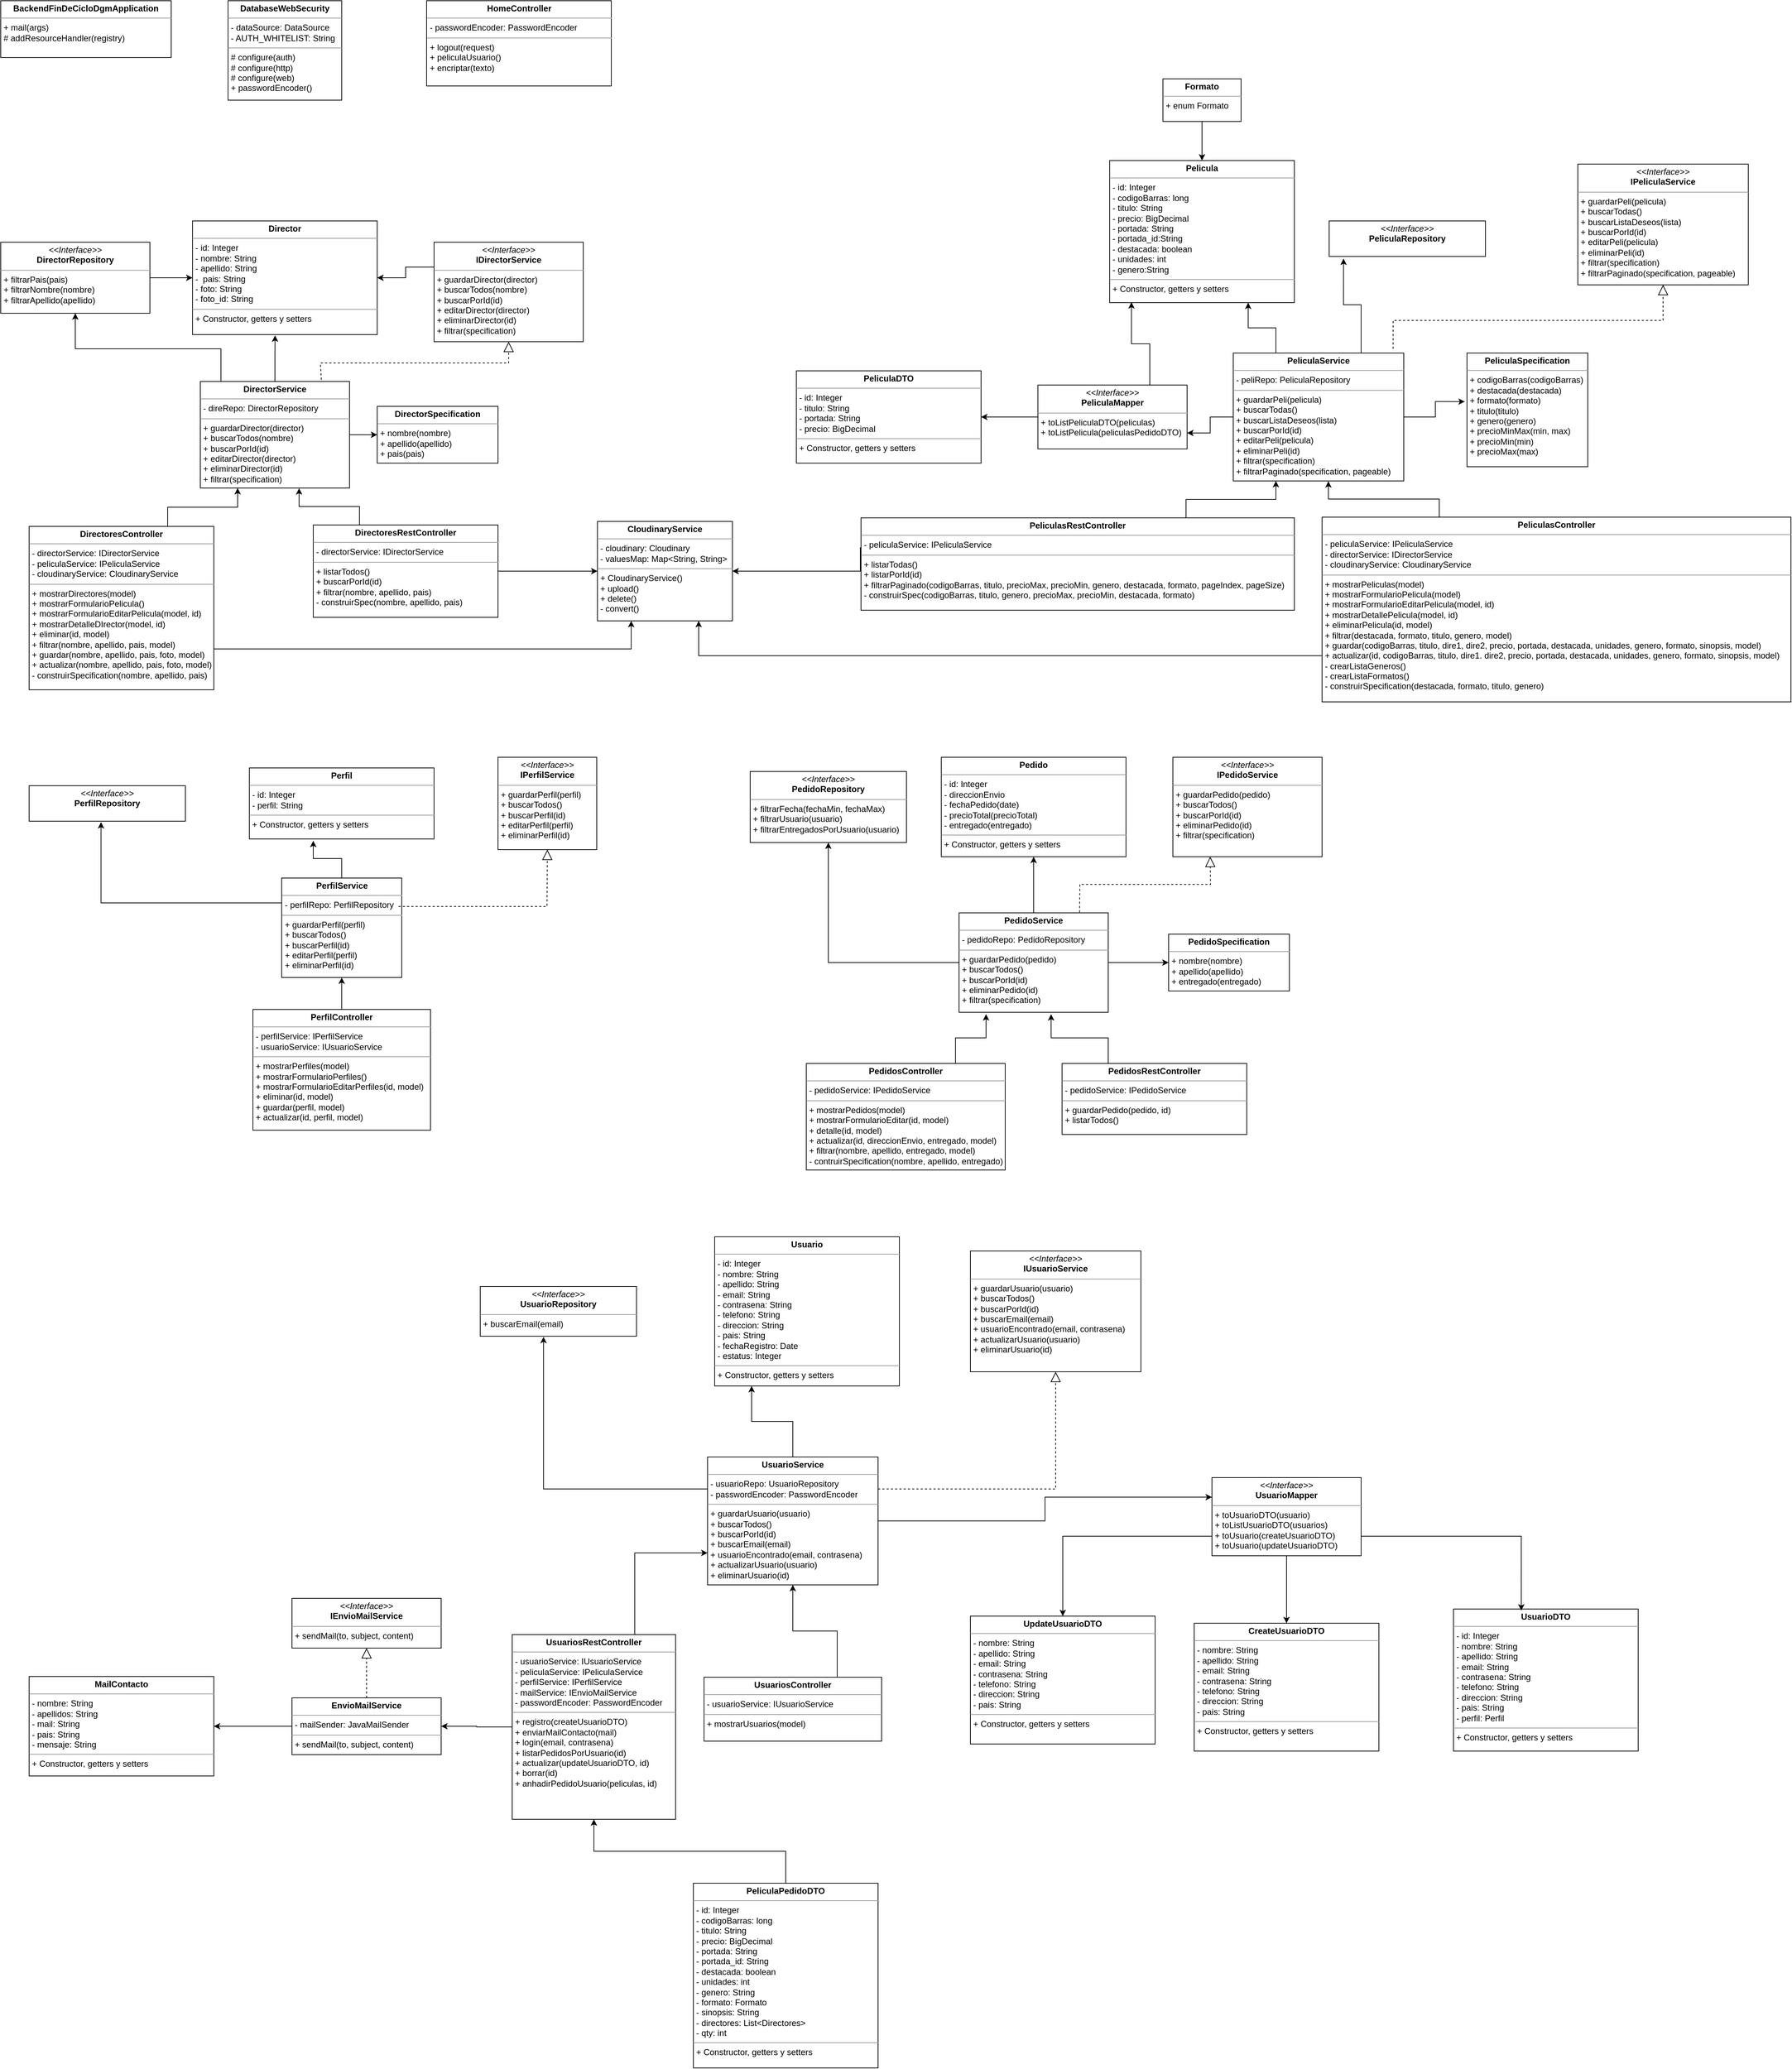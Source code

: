 <mxfile version="18.2.0" type="device"><diagram id="C5RBs43oDa-KdzZeNtuy" name="Page-1"><mxGraphModel dx="3849" dy="2554" grid="1" gridSize="10" guides="1" tooltips="1" connect="1" arrows="1" fold="1" page="1" pageScale="1" pageWidth="827" pageHeight="1169" math="0" shadow="0"><root><mxCell id="WIyWlLk6GJQsqaUBKTNV-0"/><mxCell id="WIyWlLk6GJQsqaUBKTNV-1" parent="WIyWlLk6GJQsqaUBKTNV-0"/><mxCell id="uWX6PXo1w_8VQdY-4fdL-8" value="&lt;p style=&quot;margin:0px;margin-top:4px;text-align:center;&quot;&gt;&lt;b&gt;DatabaseWebSecurity&lt;/b&gt;&lt;/p&gt;&lt;hr size=&quot;1&quot;&gt;&lt;p style=&quot;margin:0px;margin-left:4px;&quot;&gt;- dataSource: DataSource&lt;/p&gt;&lt;p style=&quot;margin:0px;margin-left:4px;&quot;&gt;- AUTH_WHITELIST: String&lt;/p&gt;&lt;hr size=&quot;1&quot;&gt;&lt;p style=&quot;margin:0px;margin-left:4px;&quot;&gt;# configure(auth)&lt;/p&gt;&lt;p style=&quot;margin:0px;margin-left:4px;&quot;&gt;# configure(http)&lt;/p&gt;&lt;p style=&quot;margin:0px;margin-left:4px;&quot;&gt;# configure(web)&lt;/p&gt;&lt;p style=&quot;margin:0px;margin-left:4px;&quot;&gt;+ passwordEncoder()&lt;/p&gt;" style="verticalAlign=top;align=left;overflow=fill;fontSize=12;fontFamily=Helvetica;html=1;" vertex="1" parent="WIyWlLk6GJQsqaUBKTNV-1"><mxGeometry x="-360" y="-450" width="160" height="140" as="geometry"/></mxCell><mxCell id="uWX6PXo1w_8VQdY-4fdL-69" style="edgeStyle=orthogonalEdgeStyle;rounded=0;orthogonalLoop=1;jettySize=auto;html=1;exitX=0.75;exitY=0;exitDx=0;exitDy=0;entryX=0.25;entryY=1;entryDx=0;entryDy=0;fontFamily=Helvetica;fontSize=12;" edge="1" parent="WIyWlLk6GJQsqaUBKTNV-1" source="uWX6PXo1w_8VQdY-4fdL-9" target="uWX6PXo1w_8VQdY-4fdL-45"><mxGeometry relative="1" as="geometry"/></mxCell><mxCell id="uWX6PXo1w_8VQdY-4fdL-106" style="edgeStyle=orthogonalEdgeStyle;rounded=0;orthogonalLoop=1;jettySize=auto;html=1;exitX=1;exitY=0.75;exitDx=0;exitDy=0;entryX=0.25;entryY=1;entryDx=0;entryDy=0;fontFamily=Helvetica;fontSize=12;" edge="1" parent="WIyWlLk6GJQsqaUBKTNV-1" source="uWX6PXo1w_8VQdY-4fdL-9" target="uWX6PXo1w_8VQdY-4fdL-51"><mxGeometry relative="1" as="geometry"/></mxCell><mxCell id="uWX6PXo1w_8VQdY-4fdL-9" value="&lt;p style=&quot;margin:0px;margin-top:4px;text-align:center;&quot;&gt;&lt;b&gt;DirectoresController&lt;/b&gt;&lt;/p&gt;&lt;hr size=&quot;1&quot;&gt;&lt;p style=&quot;margin:0px;margin-left:4px;&quot;&gt;- directorService: IDirectorService&lt;/p&gt;&lt;p style=&quot;margin:0px;margin-left:4px;&quot;&gt;- peliculaService: IPeliculaService&lt;/p&gt;&lt;p style=&quot;margin:0px;margin-left:4px;&quot;&gt;- cloudinaryService: CloudinaryService&lt;/p&gt;&lt;hr size=&quot;1&quot;&gt;&lt;p style=&quot;margin:0px;margin-left:4px;&quot;&gt;+ mostrarDirectores(model)&lt;/p&gt;&lt;p style=&quot;margin:0px;margin-left:4px;&quot;&gt;+ mostrarFormularioPelicula()&lt;/p&gt;&lt;p style=&quot;margin:0px;margin-left:4px;&quot;&gt;+ mostrarFormularioEditarPelicula(model, id)&lt;/p&gt;&lt;p style=&quot;margin:0px;margin-left:4px;&quot;&gt;+ mostrarDetalleDIrector(model, id)&lt;/p&gt;&lt;p style=&quot;margin:0px;margin-left:4px;&quot;&gt;+ eliminar(id, model)&lt;/p&gt;&lt;p style=&quot;margin:0px;margin-left:4px;&quot;&gt;+ filtrar(nombre, apellido, pais, model)&lt;/p&gt;&lt;p style=&quot;margin:0px;margin-left:4px;&quot;&gt;+ guardar(nombre, apellido, pais, foto, model)&lt;/p&gt;&lt;p style=&quot;margin:0px;margin-left:4px;&quot;&gt;+ actualizar(nombre, apellido, pais, foto, model)&lt;/p&gt;&lt;p style=&quot;margin:0px;margin-left:4px;&quot;&gt;- construirSpecification(nombre, apellido, pais)&lt;/p&gt;&lt;p style=&quot;margin:0px;margin-left:4px;&quot;&gt;&lt;br&gt;&lt;/p&gt;" style="verticalAlign=top;align=left;overflow=fill;fontSize=12;fontFamily=Helvetica;html=1;" vertex="1" parent="WIyWlLk6GJQsqaUBKTNV-1"><mxGeometry x="-640" y="290" width="260" height="230" as="geometry"/></mxCell><mxCell id="uWX6PXo1w_8VQdY-4fdL-10" value="&lt;p style=&quot;margin:0px;margin-top:4px;text-align:center;&quot;&gt;&lt;b&gt;HomeController&lt;/b&gt;&lt;/p&gt;&lt;hr size=&quot;1&quot;&gt;&lt;p style=&quot;margin:0px;margin-left:4px;&quot;&gt;- passwordEncoder: PasswordEncoder&lt;br&gt;&lt;/p&gt;&lt;hr size=&quot;1&quot;&gt;&lt;p style=&quot;margin:0px;margin-left:4px;&quot;&gt;+ logout(request)&lt;/p&gt;&lt;p style=&quot;margin:0px;margin-left:4px;&quot;&gt;+ peliculaUsuario()&lt;/p&gt;&lt;p style=&quot;margin:0px;margin-left:4px;&quot;&gt;+ encriptar(texto)&lt;/p&gt;&lt;p style=&quot;margin:0px;margin-left:4px;&quot;&gt;&lt;br&gt;&lt;/p&gt;" style="verticalAlign=top;align=left;overflow=fill;fontSize=12;fontFamily=Helvetica;html=1;" vertex="1" parent="WIyWlLk6GJQsqaUBKTNV-1"><mxGeometry x="-80.5" y="-450" width="260" height="120" as="geometry"/></mxCell><mxCell id="uWX6PXo1w_8VQdY-4fdL-88" style="edgeStyle=orthogonalEdgeStyle;rounded=0;orthogonalLoop=1;jettySize=auto;html=1;exitX=0.75;exitY=0;exitDx=0;exitDy=0;entryX=0.181;entryY=1.019;entryDx=0;entryDy=0;entryPerimeter=0;fontFamily=Helvetica;fontSize=12;" edge="1" parent="WIyWlLk6GJQsqaUBKTNV-1" source="uWX6PXo1w_8VQdY-4fdL-11" target="uWX6PXo1w_8VQdY-4fdL-47"><mxGeometry relative="1" as="geometry"/></mxCell><mxCell id="uWX6PXo1w_8VQdY-4fdL-11" value="&lt;p style=&quot;margin:0px;margin-top:4px;text-align:center;&quot;&gt;&lt;b&gt;PedidosController&lt;/b&gt;&lt;/p&gt;&lt;hr size=&quot;1&quot;&gt;&lt;p style=&quot;margin:0px;margin-left:4px;&quot;&gt;- pedidoService: IPedidoService&lt;/p&gt;&lt;hr size=&quot;1&quot;&gt;&lt;p style=&quot;margin:0px;margin-left:4px;&quot;&gt;+ mostrarPedidos(model)&lt;/p&gt;&lt;p style=&quot;margin:0px;margin-left:4px;&quot;&gt;+ mostrarFormularioEditar(id, model)&lt;/p&gt;&lt;p style=&quot;margin:0px;margin-left:4px;&quot;&gt;+ detalle(id, model)&lt;/p&gt;&lt;p style=&quot;margin:0px;margin-left:4px;&quot;&gt;+ actualizar(id, direccionEnvio, entregado, model)&lt;/p&gt;&lt;p style=&quot;margin:0px;margin-left:4px;&quot;&gt;+ filtrar(nombre, apellido, entregado, model)&lt;/p&gt;&lt;p style=&quot;margin:0px;margin-left:4px;&quot;&gt;- contruirSpecification(nombre, apellido, entregado)&lt;/p&gt;" style="verticalAlign=top;align=left;overflow=fill;fontSize=12;fontFamily=Helvetica;html=1;" vertex="1" parent="WIyWlLk6GJQsqaUBKTNV-1"><mxGeometry x="454" y="1046" width="280" height="150" as="geometry"/></mxCell><mxCell id="uWX6PXo1w_8VQdY-4fdL-78" style="edgeStyle=orthogonalEdgeStyle;rounded=0;orthogonalLoop=1;jettySize=auto;html=1;exitX=0.25;exitY=0;exitDx=0;exitDy=0;entryX=0.558;entryY=1.002;entryDx=0;entryDy=0;entryPerimeter=0;fontFamily=Helvetica;fontSize=12;" edge="1" parent="WIyWlLk6GJQsqaUBKTNV-1" source="uWX6PXo1w_8VQdY-4fdL-12" target="uWX6PXo1w_8VQdY-4fdL-48"><mxGeometry relative="1" as="geometry"/></mxCell><mxCell id="uWX6PXo1w_8VQdY-4fdL-108" style="edgeStyle=orthogonalEdgeStyle;rounded=0;orthogonalLoop=1;jettySize=auto;html=1;exitX=0;exitY=0.75;exitDx=0;exitDy=0;entryX=0.75;entryY=1;entryDx=0;entryDy=0;fontFamily=Helvetica;fontSize=12;" edge="1" parent="WIyWlLk6GJQsqaUBKTNV-1" source="uWX6PXo1w_8VQdY-4fdL-12" target="uWX6PXo1w_8VQdY-4fdL-51"><mxGeometry relative="1" as="geometry"/></mxCell><mxCell id="uWX6PXo1w_8VQdY-4fdL-12" value="&lt;p style=&quot;margin:0px;margin-top:4px;text-align:center;&quot;&gt;&lt;b&gt;PeliculasController&lt;/b&gt;&lt;/p&gt;&lt;hr size=&quot;1&quot;&gt;&lt;p style=&quot;margin:0px;margin-left:4px;&quot;&gt;- peliculaService: IPeliculaService&lt;/p&gt;&lt;p style=&quot;margin:0px;margin-left:4px;&quot;&gt;- directorService: IDirectorService&lt;/p&gt;&lt;p style=&quot;margin:0px;margin-left:4px;&quot;&gt;- cloudinaryService: CloudinaryService&lt;/p&gt;&lt;hr size=&quot;1&quot;&gt;&lt;p style=&quot;margin:0px;margin-left:4px;&quot;&gt;+ mostrarPeliculas(model)&lt;/p&gt;&lt;p style=&quot;margin:0px;margin-left:4px;&quot;&gt;+ mostrarFormularioPelicula(model)&lt;/p&gt;&lt;p style=&quot;margin:0px;margin-left:4px;&quot;&gt;+ mostrarFormularioEditarPelicula(model, id)&lt;/p&gt;&lt;p style=&quot;margin:0px;margin-left:4px;&quot;&gt;+ mostrarDetallePelicula(model, id)&lt;/p&gt;&lt;p style=&quot;margin:0px;margin-left:4px;&quot;&gt;+ eliminarPelicula(id, model)&lt;/p&gt;&lt;p style=&quot;margin:0px;margin-left:4px;&quot;&gt;+ filtrar(destacada, formato, titulo, genero, model)&lt;/p&gt;&lt;p style=&quot;margin:0px;margin-left:4px;&quot;&gt;+ guardar(codigoBarras, titulo, dire1, dire2, precio, portada, destacada, unidades, genero, formato, sinopsis, model)&lt;/p&gt;&lt;p style=&quot;margin:0px;margin-left:4px;&quot;&gt;+ actualizar(id, codigoBarras, titulo, dire1. dire2, precio, portada, destacada, unidades, genero, formato, sinopsis, model)&lt;/p&gt;&lt;p style=&quot;margin:0px;margin-left:4px;&quot;&gt;- crearListaGeneros()&lt;/p&gt;&lt;p style=&quot;margin:0px;margin-left:4px;&quot;&gt;- crearListaFormatos()&lt;/p&gt;&lt;p style=&quot;margin:0px;margin-left:4px;&quot;&gt;- construirSpecification(destacada, formato, titulo, genero)&lt;/p&gt;" style="verticalAlign=top;align=left;overflow=fill;fontSize=12;fontFamily=Helvetica;html=1;" vertex="1" parent="WIyWlLk6GJQsqaUBKTNV-1"><mxGeometry x="1180" y="277" width="660" height="260" as="geometry"/></mxCell><mxCell id="uWX6PXo1w_8VQdY-4fdL-83" style="edgeStyle=orthogonalEdgeStyle;rounded=0;orthogonalLoop=1;jettySize=auto;html=1;exitX=0.5;exitY=0;exitDx=0;exitDy=0;entryX=0.5;entryY=1;entryDx=0;entryDy=0;fontFamily=Helvetica;fontSize=12;" edge="1" parent="WIyWlLk6GJQsqaUBKTNV-1" source="uWX6PXo1w_8VQdY-4fdL-13" target="uWX6PXo1w_8VQdY-4fdL-49"><mxGeometry relative="1" as="geometry"/></mxCell><mxCell id="uWX6PXo1w_8VQdY-4fdL-13" value="&lt;p style=&quot;margin:0px;margin-top:4px;text-align:center;&quot;&gt;&lt;b&gt;PerfilController&lt;/b&gt;&lt;/p&gt;&lt;hr size=&quot;1&quot;&gt;&lt;p style=&quot;margin:0px;margin-left:4px;&quot;&gt;- perfilService: IPerfilService&lt;/p&gt;&lt;p style=&quot;margin:0px;margin-left:4px;&quot;&gt;- usuarioService: IUsuarioService&lt;/p&gt;&lt;hr size=&quot;1&quot;&gt;&lt;p style=&quot;margin:0px;margin-left:4px;&quot;&gt;+ mostrarPerfiles(model)&lt;/p&gt;&lt;p style=&quot;margin:0px;margin-left:4px;&quot;&gt;+ mostrarFormularioPerfiles()&lt;/p&gt;&lt;p style=&quot;margin:0px;margin-left:4px;&quot;&gt;+ mostrarFormularioEditarPerfiles(id, model)&lt;/p&gt;&lt;p style=&quot;margin:0px;margin-left:4px;&quot;&gt;+ eliminar(id, model)&lt;/p&gt;&lt;p style=&quot;margin:0px;margin-left:4px;&quot;&gt;+ guardar(perfil, model)&lt;/p&gt;&lt;p style=&quot;margin:0px;margin-left:4px;&quot;&gt;+ actualizar(id, perfil, model)&lt;/p&gt;" style="verticalAlign=top;align=left;overflow=fill;fontSize=12;fontFamily=Helvetica;html=1;" vertex="1" parent="WIyWlLk6GJQsqaUBKTNV-1"><mxGeometry x="-325" y="970" width="250" height="170" as="geometry"/></mxCell><mxCell id="uWX6PXo1w_8VQdY-4fdL-100" style="edgeStyle=orthogonalEdgeStyle;rounded=0;orthogonalLoop=1;jettySize=auto;html=1;exitX=0.75;exitY=0;exitDx=0;exitDy=0;entryX=0.5;entryY=1;entryDx=0;entryDy=0;fontFamily=Helvetica;fontSize=12;" edge="1" parent="WIyWlLk6GJQsqaUBKTNV-1" source="uWX6PXo1w_8VQdY-4fdL-14" target="uWX6PXo1w_8VQdY-4fdL-50"><mxGeometry relative="1" as="geometry"/></mxCell><mxCell id="uWX6PXo1w_8VQdY-4fdL-14" value="&lt;p style=&quot;margin:0px;margin-top:4px;text-align:center;&quot;&gt;&lt;b&gt;UsuariosController&lt;/b&gt;&lt;/p&gt;&lt;hr size=&quot;1&quot;&gt;&lt;p style=&quot;margin:0px;margin-left:4px;&quot;&gt;&lt;span style=&quot;background-color: initial;&quot;&gt;- usuarioService: IUsuarioService&lt;/span&gt;&lt;br&gt;&lt;/p&gt;&lt;hr size=&quot;1&quot;&gt;&lt;p style=&quot;margin:0px;margin-left:4px;&quot;&gt;+ mostrarUsuarios(model)&lt;/p&gt;" style="verticalAlign=top;align=left;overflow=fill;fontSize=12;fontFamily=Helvetica;html=1;" vertex="1" parent="WIyWlLk6GJQsqaUBKTNV-1"><mxGeometry x="310" y="1910" width="250" height="90" as="geometry"/></mxCell><mxCell id="uWX6PXo1w_8VQdY-4fdL-15" value="&lt;p style=&quot;margin:0px;margin-top:4px;text-align:center;&quot;&gt;&lt;b&gt;CreateUsuarioDTO&lt;/b&gt;&lt;/p&gt;&lt;hr size=&quot;1&quot;&gt;&lt;p style=&quot;margin:0px;margin-left:4px;&quot;&gt;- nombre: String&lt;br&gt;&lt;/p&gt;&lt;p style=&quot;margin:0px;margin-left:4px;&quot;&gt;- apellido: String&lt;/p&gt;&lt;p style=&quot;margin:0px;margin-left:4px;&quot;&gt;- email: String&lt;/p&gt;&lt;p style=&quot;margin:0px;margin-left:4px;&quot;&gt;- contrasena: String&lt;/p&gt;&lt;p style=&quot;margin:0px;margin-left:4px;&quot;&gt;- telefono: String&lt;/p&gt;&lt;p style=&quot;margin:0px;margin-left:4px;&quot;&gt;- direccion: String&lt;/p&gt;&lt;p style=&quot;margin:0px;margin-left:4px;&quot;&gt;- pais: String&lt;/p&gt;&lt;hr size=&quot;1&quot;&gt;&lt;p style=&quot;margin:0px;margin-left:4px;&quot;&gt;+ Constructor, getters y setters&lt;/p&gt;&lt;p style=&quot;margin:0px;margin-left:4px;&quot;&gt;&lt;br&gt;&lt;/p&gt;" style="verticalAlign=top;align=left;overflow=fill;fontSize=12;fontFamily=Helvetica;html=1;" vertex="1" parent="WIyWlLk6GJQsqaUBKTNV-1"><mxGeometry x="1000" y="1834" width="260" height="180" as="geometry"/></mxCell><mxCell id="uWX6PXo1w_8VQdY-4fdL-16" value="&lt;p style=&quot;margin:0px;margin-top:4px;text-align:center;&quot;&gt;&lt;b&gt;UsuarioDTO&lt;/b&gt;&lt;/p&gt;&lt;hr size=&quot;1&quot;&gt;&lt;p style=&quot;margin:0px;margin-left:4px;&quot;&gt;- id: Integer&lt;/p&gt;&lt;p style=&quot;margin:0px;margin-left:4px;&quot;&gt;- nombre: String&lt;br&gt;&lt;/p&gt;&lt;p style=&quot;margin:0px;margin-left:4px;&quot;&gt;- apellido: String&lt;/p&gt;&lt;p style=&quot;margin:0px;margin-left:4px;&quot;&gt;- email: String&lt;/p&gt;&lt;p style=&quot;margin:0px;margin-left:4px;&quot;&gt;- contrasena: String&lt;/p&gt;&lt;p style=&quot;margin:0px;margin-left:4px;&quot;&gt;- telefono: String&lt;/p&gt;&lt;p style=&quot;margin:0px;margin-left:4px;&quot;&gt;- direccion: String&lt;/p&gt;&lt;p style=&quot;margin:0px;margin-left:4px;&quot;&gt;- pais: String&lt;/p&gt;&lt;p style=&quot;margin:0px;margin-left:4px;&quot;&gt;- perfil: Perfil&lt;/p&gt;&lt;hr size=&quot;1&quot;&gt;&lt;p style=&quot;margin:0px;margin-left:4px;&quot;&gt;+ Constructor, getters y setters&lt;/p&gt;&lt;p style=&quot;margin:0px;margin-left:4px;&quot;&gt;&lt;br&gt;&lt;/p&gt;" style="verticalAlign=top;align=left;overflow=fill;fontSize=12;fontFamily=Helvetica;html=1;" vertex="1" parent="WIyWlLk6GJQsqaUBKTNV-1"><mxGeometry x="1365" y="1814" width="260" height="200" as="geometry"/></mxCell><mxCell id="uWX6PXo1w_8VQdY-4fdL-17" value="&lt;p style=&quot;margin:0px;margin-top:4px;text-align:center;&quot;&gt;&lt;b&gt;Update&lt;/b&gt;&lt;b style=&quot;background-color: initial;&quot;&gt;UsuarioDTO&lt;/b&gt;&lt;/p&gt;&lt;hr size=&quot;1&quot;&gt;&lt;p style=&quot;margin:0px;margin-left:4px;&quot;&gt;- nombre: String&lt;br&gt;&lt;/p&gt;&lt;p style=&quot;margin:0px;margin-left:4px;&quot;&gt;- apellido: String&lt;/p&gt;&lt;p style=&quot;margin:0px;margin-left:4px;&quot;&gt;- email: String&lt;/p&gt;&lt;p style=&quot;margin:0px;margin-left:4px;&quot;&gt;- contrasena: String&lt;/p&gt;&lt;p style=&quot;margin:0px;margin-left:4px;&quot;&gt;- telefono: String&lt;/p&gt;&lt;p style=&quot;margin:0px;margin-left:4px;&quot;&gt;- direccion: String&lt;/p&gt;&lt;p style=&quot;margin:0px;margin-left:4px;&quot;&gt;- pais: String&lt;/p&gt;&lt;hr size=&quot;1&quot;&gt;&lt;p style=&quot;margin:0px;margin-left:4px;&quot;&gt;+ Constructor, getters y setters&lt;/p&gt;&lt;p style=&quot;margin:0px;margin-left:4px;&quot;&gt;&lt;br&gt;&lt;/p&gt;" style="verticalAlign=top;align=left;overflow=fill;fontSize=12;fontFamily=Helvetica;html=1;" vertex="1" parent="WIyWlLk6GJQsqaUBKTNV-1"><mxGeometry x="685" y="1824" width="260" height="180" as="geometry"/></mxCell><mxCell id="uWX6PXo1w_8VQdY-4fdL-18" value="&lt;p style=&quot;margin:0px;margin-top:4px;text-align:center;&quot;&gt;&lt;b&gt;PeliculaDTO&lt;/b&gt;&lt;/p&gt;&lt;hr size=&quot;1&quot;&gt;&lt;p style=&quot;margin:0px;margin-left:4px;&quot;&gt;- id: Integer&lt;br&gt;&lt;/p&gt;&lt;p style=&quot;margin:0px;margin-left:4px;&quot;&gt;- titulo: String&lt;/p&gt;&lt;p style=&quot;margin:0px;margin-left:4px;&quot;&gt;- portada: String&lt;/p&gt;&lt;p style=&quot;margin:0px;margin-left:4px;&quot;&gt;- precio: BigDecimal&lt;/p&gt;&lt;hr size=&quot;1&quot;&gt;&lt;p style=&quot;margin:0px;margin-left:4px;&quot;&gt;+ Constructor, getters y setters&lt;/p&gt;&lt;p style=&quot;margin:0px;margin-left:4px;&quot;&gt;&lt;br&gt;&lt;/p&gt;" style="verticalAlign=top;align=left;overflow=fill;fontSize=12;fontFamily=Helvetica;html=1;" vertex="1" parent="WIyWlLk6GJQsqaUBKTNV-1"><mxGeometry x="440" y="71" width="260" height="130" as="geometry"/></mxCell><mxCell id="uWX6PXo1w_8VQdY-4fdL-101" style="edgeStyle=orthogonalEdgeStyle;rounded=0;orthogonalLoop=1;jettySize=auto;html=1;exitX=0.5;exitY=0;exitDx=0;exitDy=0;entryX=0.5;entryY=1;entryDx=0;entryDy=0;fontFamily=Helvetica;fontSize=12;" edge="1" parent="WIyWlLk6GJQsqaUBKTNV-1" source="uWX6PXo1w_8VQdY-4fdL-19" target="uWX6PXo1w_8VQdY-4fdL-38"><mxGeometry relative="1" as="geometry"/></mxCell><mxCell id="uWX6PXo1w_8VQdY-4fdL-19" value="&lt;p style=&quot;margin:0px;margin-top:4px;text-align:center;&quot;&gt;&lt;b&gt;PeliculaPedidoDTO&lt;/b&gt;&lt;/p&gt;&lt;hr size=&quot;1&quot;&gt;&lt;p style=&quot;margin:0px;margin-left:4px;&quot;&gt;- id: Integer&lt;br&gt;&lt;/p&gt;&lt;p style=&quot;margin:0px;margin-left:4px;&quot;&gt;- codigoBarras: long&lt;/p&gt;&lt;p style=&quot;margin:0px;margin-left:4px;&quot;&gt;- titulo: String&lt;/p&gt;&lt;p style=&quot;margin:0px;margin-left:4px;&quot;&gt;- precio: BigDecimal&lt;br&gt;&lt;/p&gt;&lt;p style=&quot;margin:0px;margin-left:4px;&quot;&gt;- portada: String&lt;/p&gt;&lt;p style=&quot;margin:0px;margin-left:4px;&quot;&gt;- portada_id: String&lt;/p&gt;&lt;p style=&quot;margin:0px;margin-left:4px;&quot;&gt;- destacada: boolean&lt;/p&gt;&lt;p style=&quot;margin:0px;margin-left:4px;&quot;&gt;- unidades: int&lt;/p&gt;&lt;p style=&quot;margin:0px;margin-left:4px;&quot;&gt;- genero: String&lt;/p&gt;&lt;p style=&quot;margin:0px;margin-left:4px;&quot;&gt;- formato: Formato&lt;/p&gt;&lt;p style=&quot;margin:0px;margin-left:4px;&quot;&gt;- sinopsis: String&lt;/p&gt;&lt;p style=&quot;margin:0px;margin-left:4px;&quot;&gt;- directores: List&amp;lt;Directores&amp;gt;&lt;/p&gt;&lt;p style=&quot;margin:0px;margin-left:4px;&quot;&gt;- qty: int&lt;/p&gt;&lt;hr size=&quot;1&quot;&gt;&lt;p style=&quot;margin:0px;margin-left:4px;&quot;&gt;+ Constructor, getters y setters&lt;/p&gt;&lt;p style=&quot;margin:0px;margin-left:4px;&quot;&gt;&lt;br&gt;&lt;/p&gt;" style="verticalAlign=top;align=left;overflow=fill;fontSize=12;fontFamily=Helvetica;html=1;" vertex="1" parent="WIyWlLk6GJQsqaUBKTNV-1"><mxGeometry x="295" y="2200" width="260" height="260" as="geometry"/></mxCell><mxCell id="uWX6PXo1w_8VQdY-4fdL-20" value="&lt;p style=&quot;margin:0px;margin-top:4px;text-align:center;&quot;&gt;&lt;b&gt;MailContacto&lt;/b&gt;&lt;/p&gt;&lt;hr size=&quot;1&quot;&gt;&lt;p style=&quot;margin:0px;margin-left:4px;&quot;&gt;- nombre: String&lt;br&gt;&lt;/p&gt;&lt;p style=&quot;margin:0px;margin-left:4px;&quot;&gt;- apellidos: String&lt;/p&gt;&lt;p style=&quot;margin:0px;margin-left:4px;&quot;&gt;- mail: String&lt;/p&gt;&lt;p style=&quot;margin:0px;margin-left:4px;&quot;&gt;- pais: String&lt;/p&gt;&lt;p style=&quot;margin:0px;margin-left:4px;&quot;&gt;- mensaje: String&lt;/p&gt;&lt;hr size=&quot;1&quot;&gt;&lt;p style=&quot;margin:0px;margin-left:4px;&quot;&gt;+ Constructor, getters y setters&lt;/p&gt;&lt;p style=&quot;margin:0px;margin-left:4px;&quot;&gt;&lt;br&gt;&lt;/p&gt;" style="verticalAlign=top;align=left;overflow=fill;fontSize=12;fontFamily=Helvetica;html=1;" vertex="1" parent="WIyWlLk6GJQsqaUBKTNV-1"><mxGeometry x="-640" y="1909" width="260" height="140" as="geometry"/></mxCell><mxCell id="uWX6PXo1w_8VQdY-4fdL-74" style="edgeStyle=orthogonalEdgeStyle;rounded=0;orthogonalLoop=1;jettySize=auto;html=1;exitX=0;exitY=0.5;exitDx=0;exitDy=0;entryX=1;entryY=0.5;entryDx=0;entryDy=0;fontFamily=Helvetica;fontSize=12;" edge="1" parent="WIyWlLk6GJQsqaUBKTNV-1" source="uWX6PXo1w_8VQdY-4fdL-22" target="uWX6PXo1w_8VQdY-4fdL-18"><mxGeometry relative="1" as="geometry"/></mxCell><mxCell id="uWX6PXo1w_8VQdY-4fdL-75" style="edgeStyle=orthogonalEdgeStyle;rounded=0;orthogonalLoop=1;jettySize=auto;html=1;exitX=0.75;exitY=0;exitDx=0;exitDy=0;entryX=0.118;entryY=0.997;entryDx=0;entryDy=0;entryPerimeter=0;fontFamily=Helvetica;fontSize=12;" edge="1" parent="WIyWlLk6GJQsqaUBKTNV-1" source="uWX6PXo1w_8VQdY-4fdL-22" target="uWX6PXo1w_8VQdY-4fdL-27"><mxGeometry relative="1" as="geometry"/></mxCell><mxCell id="uWX6PXo1w_8VQdY-4fdL-22" value="&lt;p style=&quot;margin:0px;margin-top:4px;text-align:center;&quot;&gt;&lt;i&gt;&amp;lt;&amp;lt;Interface&amp;gt;&amp;gt;&lt;/i&gt;&lt;br&gt;&lt;b&gt;PeliculaMapper&lt;/b&gt;&lt;/p&gt;&lt;hr size=&quot;1&quot;&gt;&lt;p style=&quot;margin:0px;margin-left:4px;&quot;&gt;+ toListPeliculaDTO(peliculas)&lt;/p&gt;&lt;p style=&quot;margin:0px;margin-left:4px;&quot;&gt;+ toListPelicula(peliculasPedidoDTO)&lt;/p&gt;" style="verticalAlign=top;align=left;overflow=fill;fontSize=12;fontFamily=Helvetica;html=1;" vertex="1" parent="WIyWlLk6GJQsqaUBKTNV-1"><mxGeometry x="780" y="91" width="210" height="90" as="geometry"/></mxCell><mxCell id="uWX6PXo1w_8VQdY-4fdL-97" style="edgeStyle=orthogonalEdgeStyle;rounded=0;orthogonalLoop=1;jettySize=auto;html=1;exitX=0;exitY=0.75;exitDx=0;exitDy=0;fontFamily=Helvetica;fontSize=12;" edge="1" parent="WIyWlLk6GJQsqaUBKTNV-1" source="uWX6PXo1w_8VQdY-4fdL-23" target="uWX6PXo1w_8VQdY-4fdL-17"><mxGeometry relative="1" as="geometry"/></mxCell><mxCell id="uWX6PXo1w_8VQdY-4fdL-98" style="edgeStyle=orthogonalEdgeStyle;rounded=0;orthogonalLoop=1;jettySize=auto;html=1;exitX=0.5;exitY=1;exitDx=0;exitDy=0;fontFamily=Helvetica;fontSize=12;" edge="1" parent="WIyWlLk6GJQsqaUBKTNV-1" source="uWX6PXo1w_8VQdY-4fdL-23" target="uWX6PXo1w_8VQdY-4fdL-15"><mxGeometry relative="1" as="geometry"/></mxCell><mxCell id="uWX6PXo1w_8VQdY-4fdL-99" style="edgeStyle=orthogonalEdgeStyle;rounded=0;orthogonalLoop=1;jettySize=auto;html=1;exitX=1;exitY=0.75;exitDx=0;exitDy=0;entryX=0.367;entryY=0.011;entryDx=0;entryDy=0;entryPerimeter=0;fontFamily=Helvetica;fontSize=12;" edge="1" parent="WIyWlLk6GJQsqaUBKTNV-1" source="uWX6PXo1w_8VQdY-4fdL-23" target="uWX6PXo1w_8VQdY-4fdL-16"><mxGeometry relative="1" as="geometry"/></mxCell><mxCell id="uWX6PXo1w_8VQdY-4fdL-23" value="&lt;p style=&quot;margin:0px;margin-top:4px;text-align:center;&quot;&gt;&lt;i&gt;&amp;lt;&amp;lt;Interface&amp;gt;&amp;gt;&lt;/i&gt;&lt;br&gt;&lt;b&gt;UsuarioMapper&lt;/b&gt;&lt;/p&gt;&lt;hr size=&quot;1&quot;&gt;&lt;p style=&quot;margin:0px;margin-left:4px;&quot;&gt;+ toUsuarioDTO(usuario)&lt;/p&gt;&lt;p style=&quot;margin:0px;margin-left:4px;&quot;&gt;+ toListUsuarioDTO(usuarios)&lt;/p&gt;&lt;p style=&quot;margin:0px;margin-left:4px;&quot;&gt;+ toUsuario(createUsuarioDTO)&lt;/p&gt;&lt;p style=&quot;margin:0px;margin-left:4px;&quot;&gt;+ toUsuario(updateUsuarioDTO)&lt;/p&gt;" style="verticalAlign=top;align=left;overflow=fill;fontSize=12;fontFamily=Helvetica;html=1;" vertex="1" parent="WIyWlLk6GJQsqaUBKTNV-1"><mxGeometry x="1025" y="1629" width="210" height="110" as="geometry"/></mxCell><mxCell id="uWX6PXo1w_8VQdY-4fdL-24" value="&lt;p style=&quot;margin:0px;margin-top:4px;text-align:center;&quot;&gt;&lt;b&gt;Director&lt;/b&gt;&lt;/p&gt;&lt;hr size=&quot;1&quot;&gt;&lt;p style=&quot;margin:0px;margin-left:4px;&quot;&gt;- id: Integer&lt;/p&gt;&lt;p style=&quot;margin:0px;margin-left:4px;&quot;&gt;- nombre: String&lt;br&gt;&lt;/p&gt;&lt;p style=&quot;margin:0px;margin-left:4px;&quot;&gt;- apellido: String&lt;/p&gt;&lt;p style=&quot;margin:0px;margin-left:4px;&quot;&gt;-&amp;nbsp; pais: String&lt;br&gt;&lt;/p&gt;&lt;p style=&quot;margin:0px;margin-left:4px;&quot;&gt;- foto: String&lt;/p&gt;&lt;p style=&quot;margin:0px;margin-left:4px;&quot;&gt;- foto_id: String&lt;/p&gt;&lt;hr size=&quot;1&quot;&gt;&lt;p style=&quot;margin:0px;margin-left:4px;&quot;&gt;+ Constructor, getters y setters&lt;/p&gt;&lt;p style=&quot;margin:0px;margin-left:4px;&quot;&gt;&lt;br&gt;&lt;/p&gt;" style="verticalAlign=top;align=left;overflow=fill;fontSize=12;fontFamily=Helvetica;html=1;" vertex="1" parent="WIyWlLk6GJQsqaUBKTNV-1"><mxGeometry x="-410" y="-140" width="260" height="160" as="geometry"/></mxCell><mxCell id="uWX6PXo1w_8VQdY-4fdL-90" style="edgeStyle=orthogonalEdgeStyle;rounded=0;orthogonalLoop=1;jettySize=auto;html=1;exitX=0.5;exitY=1;exitDx=0;exitDy=0;entryX=0.5;entryY=0;entryDx=0;entryDy=0;fontFamily=Helvetica;fontSize=12;" edge="1" parent="WIyWlLk6GJQsqaUBKTNV-1" source="uWX6PXo1w_8VQdY-4fdL-25" target="uWX6PXo1w_8VQdY-4fdL-27"><mxGeometry relative="1" as="geometry"/></mxCell><mxCell id="uWX6PXo1w_8VQdY-4fdL-25" value="&lt;p style=&quot;margin:0px;margin-top:4px;text-align:center;&quot;&gt;&lt;b&gt;Formato&lt;/b&gt;&lt;/p&gt;&lt;hr size=&quot;1&quot;&gt;&lt;p style=&quot;margin:0px;margin-left:4px;&quot;&gt;+ enum Formato&lt;/p&gt;&lt;p style=&quot;margin:0px;margin-left:4px;&quot;&gt;&lt;br&gt;&lt;/p&gt;" style="verticalAlign=top;align=left;overflow=fill;fontSize=12;fontFamily=Helvetica;html=1;" vertex="1" parent="WIyWlLk6GJQsqaUBKTNV-1"><mxGeometry x="956" y="-340" width="110" height="60" as="geometry"/></mxCell><mxCell id="uWX6PXo1w_8VQdY-4fdL-26" value="&lt;p style=&quot;margin:0px;margin-top:4px;text-align:center;&quot;&gt;&lt;b&gt;Pedido&lt;/b&gt;&lt;/p&gt;&lt;hr size=&quot;1&quot;&gt;&lt;p style=&quot;margin:0px;margin-left:4px;&quot;&gt;- id: Integer&lt;/p&gt;&lt;p style=&quot;margin:0px;margin-left:4px;&quot;&gt;- direccionEnvio&lt;br&gt;&lt;/p&gt;&lt;p style=&quot;margin:0px;margin-left:4px;&quot;&gt;- fechaPedido(date)&lt;/p&gt;&lt;p style=&quot;margin:0px;margin-left:4px;&quot;&gt;- precioTotal(precioTotal)&lt;/p&gt;&lt;p style=&quot;margin:0px;margin-left:4px;&quot;&gt;- entregado(entregado)&lt;/p&gt;&lt;hr size=&quot;1&quot;&gt;&lt;p style=&quot;margin:0px;margin-left:4px;&quot;&gt;+ Constructor, getters y setters&lt;/p&gt;&lt;p style=&quot;margin:0px;margin-left:4px;&quot;&gt;&lt;br&gt;&lt;/p&gt;" style="verticalAlign=top;align=left;overflow=fill;fontSize=12;fontFamily=Helvetica;html=1;" vertex="1" parent="WIyWlLk6GJQsqaUBKTNV-1"><mxGeometry x="644" y="615" width="260" height="140" as="geometry"/></mxCell><mxCell id="uWX6PXo1w_8VQdY-4fdL-27" value="&lt;p style=&quot;margin:0px;margin-top:4px;text-align:center;&quot;&gt;&lt;b&gt;Pelicula&lt;/b&gt;&lt;/p&gt;&lt;hr size=&quot;1&quot;&gt;&lt;p style=&quot;margin:0px;margin-left:4px;&quot;&gt;- id: Integer&lt;/p&gt;&lt;p style=&quot;margin:0px;margin-left:4px;&quot;&gt;- codigoBarras: long&lt;br&gt;&lt;/p&gt;&lt;p style=&quot;margin:0px;margin-left:4px;&quot;&gt;- titulo: String&lt;/p&gt;&lt;p style=&quot;margin:0px;margin-left:4px;&quot;&gt;- precio: BigDecimal&lt;/p&gt;&lt;p style=&quot;margin:0px;margin-left:4px;&quot;&gt;- portada: String&lt;/p&gt;&lt;p style=&quot;margin:0px;margin-left:4px;&quot;&gt;- portada_id:String&lt;/p&gt;&lt;p style=&quot;margin:0px;margin-left:4px;&quot;&gt;- destacada: boolean&lt;/p&gt;&lt;p style=&quot;margin:0px;margin-left:4px;&quot;&gt;- unidades: int&lt;/p&gt;&lt;p style=&quot;margin:0px;margin-left:4px;&quot;&gt;- genero:String&lt;/p&gt;&lt;hr size=&quot;1&quot;&gt;&lt;p style=&quot;margin:0px;margin-left:4px;&quot;&gt;+ Constructor, getters y setters&lt;/p&gt;&lt;p style=&quot;margin:0px;margin-left:4px;&quot;&gt;&lt;br&gt;&lt;/p&gt;" style="verticalAlign=top;align=left;overflow=fill;fontSize=12;fontFamily=Helvetica;html=1;" vertex="1" parent="WIyWlLk6GJQsqaUBKTNV-1"><mxGeometry x="881" y="-225" width="260" height="200" as="geometry"/></mxCell><mxCell id="uWX6PXo1w_8VQdY-4fdL-28" value="&lt;p style=&quot;margin:0px;margin-top:4px;text-align:center;&quot;&gt;&lt;b&gt;Perfil&lt;/b&gt;&lt;/p&gt;&lt;hr size=&quot;1&quot;&gt;&lt;p style=&quot;margin:0px;margin-left:4px;&quot;&gt;- id: Integer&lt;/p&gt;&lt;p style=&quot;margin:0px;margin-left:4px;&quot;&gt;- perfil: String&lt;br&gt;&lt;/p&gt;&lt;hr size=&quot;1&quot;&gt;&lt;p style=&quot;margin:0px;margin-left:4px;&quot;&gt;+ Constructor, getters y setters&lt;/p&gt;&lt;p style=&quot;margin:0px;margin-left:4px;&quot;&gt;&lt;br&gt;&lt;/p&gt;" style="verticalAlign=top;align=left;overflow=fill;fontSize=12;fontFamily=Helvetica;html=1;" vertex="1" parent="WIyWlLk6GJQsqaUBKTNV-1"><mxGeometry x="-330" y="630" width="260" height="100" as="geometry"/></mxCell><mxCell id="uWX6PXo1w_8VQdY-4fdL-29" value="&lt;p style=&quot;margin:0px;margin-top:4px;text-align:center;&quot;&gt;&lt;b&gt;Usuario&lt;/b&gt;&lt;/p&gt;&lt;hr size=&quot;1&quot;&gt;&lt;p style=&quot;margin:0px;margin-left:4px;&quot;&gt;- id: Integer&lt;/p&gt;&lt;p style=&quot;margin:0px;margin-left:4px;&quot;&gt;- nombre: String&lt;br&gt;&lt;/p&gt;&lt;p style=&quot;margin:0px;margin-left:4px;&quot;&gt;- apellido: String&lt;/p&gt;&lt;p style=&quot;margin:0px;margin-left:4px;&quot;&gt;- email: String&lt;/p&gt;&lt;p style=&quot;margin:0px;margin-left:4px;&quot;&gt;- contrasena: String&lt;/p&gt;&lt;p style=&quot;margin:0px;margin-left:4px;&quot;&gt;- telefono: String&lt;/p&gt;&lt;p style=&quot;margin:0px;margin-left:4px;&quot;&gt;- direccion: String&lt;/p&gt;&lt;p style=&quot;margin:0px;margin-left:4px;&quot;&gt;- pais: String&lt;/p&gt;&lt;p style=&quot;margin:0px;margin-left:4px;&quot;&gt;- fechaRegistro: Date&lt;/p&gt;&lt;p style=&quot;margin:0px;margin-left:4px;&quot;&gt;- estatus: Integer&lt;/p&gt;&lt;hr size=&quot;1&quot;&gt;&lt;p style=&quot;margin:0px;margin-left:4px;&quot;&gt;+ Constructor, getters y setters&lt;/p&gt;&lt;p style=&quot;margin:0px;margin-left:4px;&quot;&gt;&lt;br&gt;&lt;/p&gt;" style="verticalAlign=top;align=left;overflow=fill;fontSize=12;fontFamily=Helvetica;html=1;" vertex="1" parent="WIyWlLk6GJQsqaUBKTNV-1"><mxGeometry x="325" y="1290" width="260" height="210" as="geometry"/></mxCell><mxCell id="uWX6PXo1w_8VQdY-4fdL-66" style="edgeStyle=orthogonalEdgeStyle;rounded=0;orthogonalLoop=1;jettySize=auto;html=1;exitX=1;exitY=0.5;exitDx=0;exitDy=0;entryX=0;entryY=0.5;entryDx=0;entryDy=0;fontFamily=Helvetica;fontSize=12;" edge="1" parent="WIyWlLk6GJQsqaUBKTNV-1" source="uWX6PXo1w_8VQdY-4fdL-30" target="uWX6PXo1w_8VQdY-4fdL-24"><mxGeometry relative="1" as="geometry"/></mxCell><mxCell id="uWX6PXo1w_8VQdY-4fdL-30" value="&lt;p style=&quot;margin:0px;margin-top:4px;text-align:center;&quot;&gt;&lt;i&gt;&amp;lt;&amp;lt;Interface&amp;gt;&amp;gt;&lt;/i&gt;&lt;br&gt;&lt;b&gt;DirectorRepository&lt;/b&gt;&lt;/p&gt;&lt;hr size=&quot;1&quot;&gt;&lt;p style=&quot;margin:0px;margin-left:4px;&quot;&gt;+ filtrarPais(pais)&lt;br&gt;&lt;/p&gt;&lt;p style=&quot;margin:0px;margin-left:4px;&quot;&gt;+ filtrarNombre(nombre)&lt;/p&gt;&lt;p style=&quot;margin:0px;margin-left:4px;&quot;&gt;+ filtrarApellido(apellido)&lt;/p&gt;" style="verticalAlign=top;align=left;overflow=fill;fontSize=12;fontFamily=Helvetica;html=1;" vertex="1" parent="WIyWlLk6GJQsqaUBKTNV-1"><mxGeometry x="-680" y="-110" width="210" height="100" as="geometry"/></mxCell><mxCell id="uWX6PXo1w_8VQdY-4fdL-31" value="&lt;p style=&quot;margin:0px;margin-top:4px;text-align:center;&quot;&gt;&lt;i&gt;&amp;lt;&amp;lt;Interface&amp;gt;&amp;gt;&lt;/i&gt;&lt;br&gt;&lt;b&gt;PedidoRepository&lt;/b&gt;&lt;/p&gt;&lt;hr size=&quot;1&quot;&gt;&lt;p style=&quot;margin:0px;margin-left:4px;&quot;&gt;+ filtrarFecha(fechaMin, fechaMax)&lt;/p&gt;&lt;p style=&quot;margin:0px;margin-left:4px;&quot;&gt;+ filtrarUsuario(usuario)&lt;/p&gt;&lt;p style=&quot;margin:0px;margin-left:4px;&quot;&gt;+ filtrarEntregadosPorUsuario(usuario)&lt;/p&gt;" style="verticalAlign=top;align=left;overflow=fill;fontSize=12;fontFamily=Helvetica;html=1;" vertex="1" parent="WIyWlLk6GJQsqaUBKTNV-1"><mxGeometry x="375" y="635" width="220" height="100" as="geometry"/></mxCell><mxCell id="uWX6PXo1w_8VQdY-4fdL-32" value="&lt;p style=&quot;margin:0px;margin-top:4px;text-align:center;&quot;&gt;&lt;i&gt;&amp;lt;&amp;lt;Interface&amp;gt;&amp;gt;&lt;/i&gt;&lt;br&gt;&lt;b&gt;PeliculaRepository&lt;/b&gt;&lt;/p&gt;&lt;p style=&quot;margin:0px;margin-left:4px;&quot;&gt;&lt;br&gt;&lt;/p&gt;" style="verticalAlign=top;align=left;overflow=fill;fontSize=12;fontFamily=Helvetica;html=1;" vertex="1" parent="WIyWlLk6GJQsqaUBKTNV-1"><mxGeometry x="1190" y="-140" width="220" height="50" as="geometry"/></mxCell><mxCell id="uWX6PXo1w_8VQdY-4fdL-33" value="&lt;p style=&quot;margin:0px;margin-top:4px;text-align:center;&quot;&gt;&lt;i&gt;&amp;lt;&amp;lt;Interface&amp;gt;&amp;gt;&lt;/i&gt;&lt;br&gt;&lt;b&gt;PerfilRepository&lt;/b&gt;&lt;/p&gt;&lt;p style=&quot;margin:0px;margin-left:4px;&quot;&gt;&lt;br&gt;&lt;/p&gt;" style="verticalAlign=top;align=left;overflow=fill;fontSize=12;fontFamily=Helvetica;html=1;" vertex="1" parent="WIyWlLk6GJQsqaUBKTNV-1"><mxGeometry x="-640" y="655" width="220" height="50" as="geometry"/></mxCell><mxCell id="uWX6PXo1w_8VQdY-4fdL-34" value="&lt;p style=&quot;margin:0px;margin-top:4px;text-align:center;&quot;&gt;&lt;i&gt;&amp;lt;&amp;lt;Interface&amp;gt;&amp;gt;&lt;/i&gt;&lt;br&gt;&lt;b&gt;UsuarioRepository&lt;/b&gt;&lt;/p&gt;&lt;hr size=&quot;1&quot;&gt;&lt;p style=&quot;margin:0px;margin-left:4px;&quot;&gt;+ buscarEmail(email)&lt;/p&gt;" style="verticalAlign=top;align=left;overflow=fill;fontSize=12;fontFamily=Helvetica;html=1;" vertex="1" parent="WIyWlLk6GJQsqaUBKTNV-1"><mxGeometry x="-5" y="1360" width="220" height="70" as="geometry"/></mxCell><mxCell id="uWX6PXo1w_8VQdY-4fdL-68" style="edgeStyle=orthogonalEdgeStyle;rounded=0;orthogonalLoop=1;jettySize=auto;html=1;exitX=0.25;exitY=0;exitDx=0;exitDy=0;entryX=0.662;entryY=1.002;entryDx=0;entryDy=0;fontFamily=Helvetica;fontSize=12;entryPerimeter=0;" edge="1" parent="WIyWlLk6GJQsqaUBKTNV-1" source="uWX6PXo1w_8VQdY-4fdL-35" target="uWX6PXo1w_8VQdY-4fdL-45"><mxGeometry relative="1" as="geometry"/></mxCell><mxCell id="uWX6PXo1w_8VQdY-4fdL-105" style="edgeStyle=orthogonalEdgeStyle;rounded=0;orthogonalLoop=1;jettySize=auto;html=1;exitX=1;exitY=0.5;exitDx=0;exitDy=0;entryX=0;entryY=0.5;entryDx=0;entryDy=0;fontFamily=Helvetica;fontSize=12;" edge="1" parent="WIyWlLk6GJQsqaUBKTNV-1" source="uWX6PXo1w_8VQdY-4fdL-35" target="uWX6PXo1w_8VQdY-4fdL-51"><mxGeometry relative="1" as="geometry"/></mxCell><mxCell id="uWX6PXo1w_8VQdY-4fdL-35" value="&lt;p style=&quot;margin:0px;margin-top:4px;text-align:center;&quot;&gt;&lt;b&gt;DirectoresRestController&lt;/b&gt;&lt;/p&gt;&lt;hr size=&quot;1&quot;&gt;&lt;p style=&quot;margin:0px;margin-left:4px;&quot;&gt;- directorService: IDirectorService&lt;br&gt;&lt;/p&gt;&lt;hr size=&quot;1&quot;&gt;&lt;p style=&quot;margin:0px;margin-left:4px;&quot;&gt;+ listarTodos()&lt;/p&gt;&lt;p style=&quot;margin:0px;margin-left:4px;&quot;&gt;+ buscarPorId(id)&lt;/p&gt;&lt;p style=&quot;margin:0px;margin-left:4px;&quot;&gt;+ filtrar(nombre, apellido, pais)&lt;/p&gt;&lt;p style=&quot;margin:0px;margin-left:4px;&quot;&gt;- construirSpec(nombre, apellido, pais)&lt;/p&gt;&lt;p style=&quot;margin:0px;margin-left:4px;&quot;&gt;&lt;br&gt;&lt;/p&gt;" style="verticalAlign=top;align=left;overflow=fill;fontSize=12;fontFamily=Helvetica;html=1;" vertex="1" parent="WIyWlLk6GJQsqaUBKTNV-1"><mxGeometry x="-240" y="288" width="260" height="130" as="geometry"/></mxCell><mxCell id="uWX6PXo1w_8VQdY-4fdL-89" style="edgeStyle=orthogonalEdgeStyle;rounded=0;orthogonalLoop=1;jettySize=auto;html=1;exitX=0.25;exitY=0;exitDx=0;exitDy=0;entryX=0.617;entryY=1.019;entryDx=0;entryDy=0;entryPerimeter=0;fontFamily=Helvetica;fontSize=12;" edge="1" parent="WIyWlLk6GJQsqaUBKTNV-1" source="uWX6PXo1w_8VQdY-4fdL-36" target="uWX6PXo1w_8VQdY-4fdL-47"><mxGeometry relative="1" as="geometry"/></mxCell><mxCell id="uWX6PXo1w_8VQdY-4fdL-36" value="&lt;p style=&quot;margin:0px;margin-top:4px;text-align:center;&quot;&gt;&lt;b&gt;PedidosRestController&lt;/b&gt;&lt;/p&gt;&lt;hr size=&quot;1&quot;&gt;&lt;p style=&quot;margin:0px;margin-left:4px;&quot;&gt;- pedidoService: IPedidoService&lt;br&gt;&lt;/p&gt;&lt;hr size=&quot;1&quot;&gt;&lt;p style=&quot;margin:0px;margin-left:4px;&quot;&gt;+ guardarPedido(pedido, id)&lt;/p&gt;&lt;p style=&quot;margin:0px;margin-left:4px;&quot;&gt;+ listarTodos()&lt;/p&gt;&lt;p style=&quot;margin:0px;margin-left:4px;&quot;&gt;&lt;br&gt;&lt;/p&gt;" style="verticalAlign=top;align=left;overflow=fill;fontSize=12;fontFamily=Helvetica;html=1;" vertex="1" parent="WIyWlLk6GJQsqaUBKTNV-1"><mxGeometry x="814" y="1046" width="260" height="100" as="geometry"/></mxCell><mxCell id="uWX6PXo1w_8VQdY-4fdL-77" style="edgeStyle=orthogonalEdgeStyle;rounded=0;orthogonalLoop=1;jettySize=auto;html=1;exitX=0.75;exitY=0;exitDx=0;exitDy=0;entryX=0.25;entryY=1;entryDx=0;entryDy=0;fontFamily=Helvetica;fontSize=12;" edge="1" parent="WIyWlLk6GJQsqaUBKTNV-1" source="uWX6PXo1w_8VQdY-4fdL-37" target="uWX6PXo1w_8VQdY-4fdL-48"><mxGeometry relative="1" as="geometry"/></mxCell><mxCell id="uWX6PXo1w_8VQdY-4fdL-107" style="edgeStyle=orthogonalEdgeStyle;rounded=0;orthogonalLoop=1;jettySize=auto;html=1;entryX=1;entryY=0.5;entryDx=0;entryDy=0;fontFamily=Helvetica;fontSize=12;" edge="1" parent="WIyWlLk6GJQsqaUBKTNV-1" source="uWX6PXo1w_8VQdY-4fdL-37" target="uWX6PXo1w_8VQdY-4fdL-51"><mxGeometry relative="1" as="geometry"><Array as="points"><mxPoint x="530" y="320"/><mxPoint x="530" y="353"/></Array></mxGeometry></mxCell><mxCell id="uWX6PXo1w_8VQdY-4fdL-37" value="&lt;p style=&quot;margin:0px;margin-top:4px;text-align:center;&quot;&gt;&lt;b&gt;PeliculasRestController&lt;/b&gt;&lt;/p&gt;&lt;hr size=&quot;1&quot;&gt;&lt;p style=&quot;margin:0px;margin-left:4px;&quot;&gt;- peliculaService: IPeliculaService&lt;br&gt;&lt;/p&gt;&lt;hr size=&quot;1&quot;&gt;&lt;p style=&quot;margin:0px;margin-left:4px;&quot;&gt;+ listarTodas()&lt;/p&gt;&lt;p style=&quot;margin:0px;margin-left:4px;&quot;&gt;+ listarPorId(id)&lt;/p&gt;&lt;p style=&quot;margin:0px;margin-left:4px;&quot;&gt;+ filtrarPaginado(codigoBarras, titulo, precioMax, precioMin, genero, destacada, formato, pageIndex, pageSize)&lt;/p&gt;&lt;p style=&quot;margin:0px;margin-left:4px;&quot;&gt;- construirSpec(codigoBarras, titulo, genero, precioMax, precioMin, destacada, formato)&lt;/p&gt;&lt;p style=&quot;margin:0px;margin-left:4px;&quot;&gt;&lt;br&gt;&lt;/p&gt;" style="verticalAlign=top;align=left;overflow=fill;fontSize=12;fontFamily=Helvetica;html=1;" vertex="1" parent="WIyWlLk6GJQsqaUBKTNV-1"><mxGeometry x="531" y="278" width="610" height="130" as="geometry"/></mxCell><mxCell id="uWX6PXo1w_8VQdY-4fdL-94" style="edgeStyle=orthogonalEdgeStyle;rounded=0;orthogonalLoop=1;jettySize=auto;html=1;exitX=0.75;exitY=0;exitDx=0;exitDy=0;entryX=0;entryY=0.75;entryDx=0;entryDy=0;fontFamily=Helvetica;fontSize=12;" edge="1" parent="WIyWlLk6GJQsqaUBKTNV-1" source="uWX6PXo1w_8VQdY-4fdL-38" target="uWX6PXo1w_8VQdY-4fdL-50"><mxGeometry relative="1" as="geometry"/></mxCell><mxCell id="uWX6PXo1w_8VQdY-4fdL-104" style="edgeStyle=orthogonalEdgeStyle;rounded=0;orthogonalLoop=1;jettySize=auto;html=1;exitX=0;exitY=0.5;exitDx=0;exitDy=0;entryX=1;entryY=0.5;entryDx=0;entryDy=0;fontFamily=Helvetica;fontSize=12;" edge="1" parent="WIyWlLk6GJQsqaUBKTNV-1" source="uWX6PXo1w_8VQdY-4fdL-38" target="uWX6PXo1w_8VQdY-4fdL-46"><mxGeometry relative="1" as="geometry"/></mxCell><mxCell id="uWX6PXo1w_8VQdY-4fdL-38" value="&lt;p style=&quot;margin:0px;margin-top:4px;text-align:center;&quot;&gt;&lt;b&gt;UsuariosRestController&lt;/b&gt;&lt;/p&gt;&lt;hr size=&quot;1&quot;&gt;&lt;p style=&quot;margin:0px;margin-left:4px;&quot;&gt;- usuarioService: IUsuarioService&lt;br&gt;&lt;/p&gt;&lt;p style=&quot;margin:0px;margin-left:4px;&quot;&gt;- peliculaService: IPeliculaService&lt;/p&gt;&lt;p style=&quot;margin:0px;margin-left:4px;&quot;&gt;- perfilService: IPerfilService&lt;/p&gt;&lt;p style=&quot;margin:0px;margin-left:4px;&quot;&gt;- mailService: IEnvioMailService&lt;/p&gt;&lt;p style=&quot;margin:0px;margin-left:4px;&quot;&gt;- passwordEncoder: PasswordEncoder&lt;/p&gt;&lt;hr size=&quot;1&quot;&gt;&lt;p style=&quot;margin:0px;margin-left:4px;&quot;&gt;+ registro(createUsuarioDTO)&lt;/p&gt;&lt;p style=&quot;margin:0px;margin-left:4px;&quot;&gt;+ enviarMailContacto(mail)&lt;/p&gt;&lt;p style=&quot;margin:0px;margin-left:4px;&quot;&gt;+ login(email, contrasena)&lt;/p&gt;&lt;p style=&quot;margin:0px;margin-left:4px;&quot;&gt;+ listarPedidosPorUsuario(id)&lt;/p&gt;&lt;p style=&quot;margin:0px;margin-left:4px;&quot;&gt;&lt;span style=&quot;background-color: initial;&quot;&gt;+ actualizar(updateUsuarioDTO, id)&lt;/span&gt;&lt;br&gt;&lt;/p&gt;&lt;p style=&quot;margin:0px;margin-left:4px;&quot;&gt;+ borrar(id)&lt;/p&gt;&lt;p style=&quot;margin:0px;margin-left:4px;&quot;&gt;+ anhadirPedidoUsuario(peliculas, id)&lt;/p&gt;&lt;p style=&quot;margin:0px;margin-left:4px;&quot;&gt;&lt;br&gt;&lt;/p&gt;" style="verticalAlign=top;align=left;overflow=fill;fontSize=12;fontFamily=Helvetica;html=1;" vertex="1" parent="WIyWlLk6GJQsqaUBKTNV-1"><mxGeometry x="40" y="1850" width="230" height="260" as="geometry"/></mxCell><mxCell id="uWX6PXo1w_8VQdY-4fdL-67" style="edgeStyle=orthogonalEdgeStyle;rounded=0;orthogonalLoop=1;jettySize=auto;html=1;exitX=0;exitY=0.25;exitDx=0;exitDy=0;entryX=1;entryY=0.5;entryDx=0;entryDy=0;fontFamily=Helvetica;fontSize=12;" edge="1" parent="WIyWlLk6GJQsqaUBKTNV-1" source="uWX6PXo1w_8VQdY-4fdL-39" target="uWX6PXo1w_8VQdY-4fdL-24"><mxGeometry relative="1" as="geometry"/></mxCell><mxCell id="uWX6PXo1w_8VQdY-4fdL-39" value="&lt;p style=&quot;margin:0px;margin-top:4px;text-align:center;&quot;&gt;&lt;i&gt;&amp;lt;&amp;lt;Interface&amp;gt;&amp;gt;&lt;/i&gt;&lt;br&gt;&lt;b&gt;IDirectorService&lt;/b&gt;&lt;/p&gt;&lt;hr size=&quot;1&quot;&gt;&lt;p style=&quot;margin:0px;margin-left:4px;&quot;&gt;+ guardarDirector(director)&lt;br&gt;&lt;/p&gt;&lt;p style=&quot;margin:0px;margin-left:4px;&quot;&gt;+ buscarTodos(nombre)&lt;/p&gt;&lt;p style=&quot;margin:0px;margin-left:4px;&quot;&gt;+ buscarPorId(id)&lt;/p&gt;&lt;p style=&quot;margin:0px;margin-left:4px;&quot;&gt;+ editarDirector(director)&lt;/p&gt;&lt;p style=&quot;margin:0px;margin-left:4px;&quot;&gt;+ eliminarDirector(id)&lt;/p&gt;&lt;p style=&quot;margin:0px;margin-left:4px;&quot;&gt;+ filtrar(specification)&lt;/p&gt;" style="verticalAlign=top;align=left;overflow=fill;fontSize=12;fontFamily=Helvetica;html=1;" vertex="1" parent="WIyWlLk6GJQsqaUBKTNV-1"><mxGeometry x="-70" y="-110" width="210" height="140" as="geometry"/></mxCell><mxCell id="uWX6PXo1w_8VQdY-4fdL-40" value="&lt;p style=&quot;margin:0px;margin-top:4px;text-align:center;&quot;&gt;&lt;i&gt;&amp;lt;&amp;lt;Interface&amp;gt;&amp;gt;&lt;/i&gt;&lt;br&gt;&lt;b&gt;IEnvioMailService&lt;/b&gt;&lt;/p&gt;&lt;hr size=&quot;1&quot;&gt;&lt;p style=&quot;margin:0px;margin-left:4px;&quot;&gt;+ sendMail(to, subject, content)&lt;/p&gt;" style="verticalAlign=top;align=left;overflow=fill;fontSize=12;fontFamily=Helvetica;html=1;" vertex="1" parent="WIyWlLk6GJQsqaUBKTNV-1"><mxGeometry x="-270" y="1799" width="210" height="70" as="geometry"/></mxCell><mxCell id="uWX6PXo1w_8VQdY-4fdL-41" value="&lt;p style=&quot;margin:0px;margin-top:4px;text-align:center;&quot;&gt;&lt;i&gt;&amp;lt;&amp;lt;Interface&amp;gt;&amp;gt;&lt;/i&gt;&lt;br&gt;&lt;b&gt;IPedidoService&lt;/b&gt;&lt;/p&gt;&lt;hr size=&quot;1&quot;&gt;&lt;p style=&quot;margin:0px;margin-left:4px;&quot;&gt;+ guardarPedido(pedido)&lt;/p&gt;&lt;p style=&quot;margin:0px;margin-left:4px;&quot;&gt;+ buscarTodos()&lt;/p&gt;&lt;p style=&quot;margin:0px;margin-left:4px;&quot;&gt;+ buscarPorId(id)&lt;/p&gt;&lt;p style=&quot;margin:0px;margin-left:4px;&quot;&gt;+ eliminarPedido(id)&lt;/p&gt;&lt;p style=&quot;margin:0px;margin-left:4px;&quot;&gt;+ filtrar(specification)&lt;/p&gt;" style="verticalAlign=top;align=left;overflow=fill;fontSize=12;fontFamily=Helvetica;html=1;" vertex="1" parent="WIyWlLk6GJQsqaUBKTNV-1"><mxGeometry x="970" y="615" width="210" height="140" as="geometry"/></mxCell><mxCell id="uWX6PXo1w_8VQdY-4fdL-42" value="&lt;p style=&quot;margin:0px;margin-top:4px;text-align:center;&quot;&gt;&lt;i&gt;&amp;lt;&amp;lt;Interface&amp;gt;&amp;gt;&lt;/i&gt;&lt;br&gt;&lt;b&gt;IPeliculaService&lt;/b&gt;&lt;/p&gt;&lt;hr size=&quot;1&quot;&gt;&lt;p style=&quot;margin:0px;margin-left:4px;&quot;&gt;+ guardarPeli(pelicula)&lt;/p&gt;&lt;p style=&quot;margin:0px;margin-left:4px;&quot;&gt;+ buscarTodas()&lt;/p&gt;&lt;p style=&quot;margin:0px;margin-left:4px;&quot;&gt;+ buscarListaDeseos(lista)&lt;/p&gt;&lt;p style=&quot;margin:0px;margin-left:4px;&quot;&gt;+ buscarPorId(id)&lt;/p&gt;&lt;p style=&quot;margin:0px;margin-left:4px;&quot;&gt;+ editarPeli(pelicula)&lt;/p&gt;&lt;p style=&quot;margin:0px;margin-left:4px;&quot;&gt;+ eliminarPeli(id)&lt;/p&gt;&lt;p style=&quot;margin:0px;margin-left:4px;&quot;&gt;+ filtrar(specification)&lt;/p&gt;&lt;p style=&quot;margin:0px;margin-left:4px;&quot;&gt;+ filtrarPaginado(specification, pageable)&lt;/p&gt;" style="verticalAlign=top;align=left;overflow=fill;fontSize=12;fontFamily=Helvetica;html=1;" vertex="1" parent="WIyWlLk6GJQsqaUBKTNV-1"><mxGeometry x="1540" y="-220" width="240" height="170" as="geometry"/></mxCell><mxCell id="uWX6PXo1w_8VQdY-4fdL-43" value="&lt;p style=&quot;margin:0px;margin-top:4px;text-align:center;&quot;&gt;&lt;i&gt;&amp;lt;&amp;lt;Interface&amp;gt;&amp;gt;&lt;/i&gt;&lt;br&gt;&lt;b&gt;IPerfilService&lt;/b&gt;&lt;/p&gt;&lt;hr size=&quot;1&quot;&gt;&lt;p style=&quot;margin:0px;margin-left:4px;&quot;&gt;+ guardarPerfil(perfil)&lt;/p&gt;&lt;p style=&quot;margin:0px;margin-left:4px;&quot;&gt;+ buscarTodos()&lt;/p&gt;&lt;p style=&quot;margin:0px;margin-left:4px;&quot;&gt;+ buscarPerfil(id)&lt;/p&gt;&lt;p style=&quot;margin:0px;margin-left:4px;&quot;&gt;+ editarPerfil(perfil)&lt;/p&gt;&lt;p style=&quot;margin:0px;margin-left:4px;&quot;&gt;+ eliminarPerfil(id)&lt;/p&gt;" style="verticalAlign=top;align=left;overflow=fill;fontSize=12;fontFamily=Helvetica;html=1;" vertex="1" parent="WIyWlLk6GJQsqaUBKTNV-1"><mxGeometry x="20" y="615" width="139" height="130" as="geometry"/></mxCell><mxCell id="uWX6PXo1w_8VQdY-4fdL-44" value="&lt;p style=&quot;margin:0px;margin-top:4px;text-align:center;&quot;&gt;&lt;i&gt;&amp;lt;&amp;lt;Interface&amp;gt;&amp;gt;&lt;/i&gt;&lt;br&gt;&lt;b&gt;IUsuarioService&lt;/b&gt;&lt;/p&gt;&lt;hr size=&quot;1&quot;&gt;&lt;p style=&quot;margin:0px;margin-left:4px;&quot;&gt;+ guardarUsuario(usuario)&lt;/p&gt;&lt;p style=&quot;margin:0px;margin-left:4px;&quot;&gt;+ buscarTodos()&lt;/p&gt;&lt;p style=&quot;margin:0px;margin-left:4px;&quot;&gt;+ buscarPorId(id)&lt;/p&gt;&lt;p style=&quot;margin:0px;margin-left:4px;&quot;&gt;+ buscarEmail(email)&lt;/p&gt;&lt;p style=&quot;margin:0px;margin-left:4px;&quot;&gt;+ usuarioEncontrado(email, contrasena)&lt;/p&gt;&lt;p style=&quot;margin:0px;margin-left:4px;&quot;&gt;+ actualizarUsuario(usuario)&lt;/p&gt;&lt;p style=&quot;margin:0px;margin-left:4px;&quot;&gt;+ eliminarUsuario(id)&lt;/p&gt;" style="verticalAlign=top;align=left;overflow=fill;fontSize=12;fontFamily=Helvetica;html=1;" vertex="1" parent="WIyWlLk6GJQsqaUBKTNV-1"><mxGeometry x="685" y="1310" width="240" height="170" as="geometry"/></mxCell><mxCell id="uWX6PXo1w_8VQdY-4fdL-62" style="edgeStyle=orthogonalEdgeStyle;rounded=0;orthogonalLoop=1;jettySize=auto;html=1;exitX=0.25;exitY=0;exitDx=0;exitDy=0;entryX=0.5;entryY=1;entryDx=0;entryDy=0;fontFamily=Helvetica;fontSize=12;" edge="1" parent="WIyWlLk6GJQsqaUBKTNV-1" source="uWX6PXo1w_8VQdY-4fdL-45" target="uWX6PXo1w_8VQdY-4fdL-30"><mxGeometry relative="1" as="geometry"><Array as="points"><mxPoint x="-370" y="86"/><mxPoint x="-370" y="40"/><mxPoint x="-575" y="40"/></Array></mxGeometry></mxCell><mxCell id="uWX6PXo1w_8VQdY-4fdL-63" style="edgeStyle=orthogonalEdgeStyle;rounded=0;orthogonalLoop=1;jettySize=auto;html=1;exitX=1;exitY=0.5;exitDx=0;exitDy=0;entryX=0;entryY=0.5;entryDx=0;entryDy=0;fontFamily=Helvetica;fontSize=12;" edge="1" parent="WIyWlLk6GJQsqaUBKTNV-1" source="uWX6PXo1w_8VQdY-4fdL-45" target="uWX6PXo1w_8VQdY-4fdL-52"><mxGeometry relative="1" as="geometry"/></mxCell><mxCell id="uWX6PXo1w_8VQdY-4fdL-65" style="edgeStyle=orthogonalEdgeStyle;rounded=0;orthogonalLoop=1;jettySize=auto;html=1;exitX=0.5;exitY=0;exitDx=0;exitDy=0;entryX=0.447;entryY=1.007;entryDx=0;entryDy=0;entryPerimeter=0;fontFamily=Helvetica;fontSize=12;" edge="1" parent="WIyWlLk6GJQsqaUBKTNV-1" source="uWX6PXo1w_8VQdY-4fdL-45" target="uWX6PXo1w_8VQdY-4fdL-24"><mxGeometry relative="1" as="geometry"/></mxCell><mxCell id="uWX6PXo1w_8VQdY-4fdL-45" value="&lt;p style=&quot;margin:0px;margin-top:4px;text-align:center;&quot;&gt;&lt;b&gt;DirectorService&lt;/b&gt;&lt;/p&gt;&lt;hr size=&quot;1&quot;&gt;&lt;p style=&quot;margin:0px;margin-left:4px;&quot;&gt;- direRepo: DirectorRepository&lt;br&gt;&lt;/p&gt;&lt;hr size=&quot;1&quot;&gt;&lt;p style=&quot;margin: 0px 0px 0px 4px;&quot;&gt;+ guardarDirector(director)&lt;br&gt;&lt;/p&gt;&lt;p style=&quot;margin: 0px 0px 0px 4px;&quot;&gt;+ buscarTodos(nombre)&lt;/p&gt;&lt;p style=&quot;margin: 0px 0px 0px 4px;&quot;&gt;+ buscarPorId(id)&lt;/p&gt;&lt;p style=&quot;margin: 0px 0px 0px 4px;&quot;&gt;+ editarDirector(director)&lt;/p&gt;&lt;p style=&quot;margin: 0px 0px 0px 4px;&quot;&gt;+ eliminarDirector(id)&lt;/p&gt;&lt;p style=&quot;margin: 0px 0px 0px 4px;&quot;&gt;+ filtrar(specification)&lt;/p&gt;&lt;p style=&quot;margin:0px;margin-left:4px;&quot;&gt;&lt;br&gt;&lt;/p&gt;" style="verticalAlign=top;align=left;overflow=fill;fontSize=12;fontFamily=Helvetica;html=1;" vertex="1" parent="WIyWlLk6GJQsqaUBKTNV-1"><mxGeometry x="-399" y="86" width="210" height="150" as="geometry"/></mxCell><mxCell id="uWX6PXo1w_8VQdY-4fdL-103" style="edgeStyle=orthogonalEdgeStyle;rounded=0;orthogonalLoop=1;jettySize=auto;html=1;exitX=0;exitY=0.5;exitDx=0;exitDy=0;entryX=1;entryY=0.5;entryDx=0;entryDy=0;fontFamily=Helvetica;fontSize=12;" edge="1" parent="WIyWlLk6GJQsqaUBKTNV-1" source="uWX6PXo1w_8VQdY-4fdL-46" target="uWX6PXo1w_8VQdY-4fdL-20"><mxGeometry relative="1" as="geometry"/></mxCell><mxCell id="uWX6PXo1w_8VQdY-4fdL-46" value="&lt;p style=&quot;margin:0px;margin-top:4px;text-align:center;&quot;&gt;&lt;b&gt;EnvioMailService&lt;/b&gt;&lt;/p&gt;&lt;hr size=&quot;1&quot;&gt;&lt;p style=&quot;margin:0px;margin-left:4px;&quot;&gt;- mailSender: JavaMailSender&lt;br&gt;&lt;/p&gt;&lt;hr size=&quot;1&quot;&gt;&lt;p style=&quot;margin: 0px 0px 0px 4px;&quot;&gt;+ sendMail(to, subject, content)&lt;br&gt;&lt;/p&gt;&lt;p style=&quot;margin:0px;margin-left:4px;&quot;&gt;&lt;br&gt;&lt;/p&gt;" style="verticalAlign=top;align=left;overflow=fill;fontSize=12;fontFamily=Helvetica;html=1;" vertex="1" parent="WIyWlLk6GJQsqaUBKTNV-1"><mxGeometry x="-270" y="1939" width="210" height="80" as="geometry"/></mxCell><mxCell id="uWX6PXo1w_8VQdY-4fdL-84" style="edgeStyle=orthogonalEdgeStyle;rounded=0;orthogonalLoop=1;jettySize=auto;html=1;exitX=1;exitY=0.5;exitDx=0;exitDy=0;entryX=0;entryY=0.5;entryDx=0;entryDy=0;fontFamily=Helvetica;fontSize=12;" edge="1" parent="WIyWlLk6GJQsqaUBKTNV-1" source="uWX6PXo1w_8VQdY-4fdL-47" target="uWX6PXo1w_8VQdY-4fdL-53"><mxGeometry relative="1" as="geometry"/></mxCell><mxCell id="uWX6PXo1w_8VQdY-4fdL-85" style="edgeStyle=orthogonalEdgeStyle;rounded=0;orthogonalLoop=1;jettySize=auto;html=1;exitX=0.5;exitY=0;exitDx=0;exitDy=0;entryX=0.5;entryY=1;entryDx=0;entryDy=0;fontFamily=Helvetica;fontSize=12;" edge="1" parent="WIyWlLk6GJQsqaUBKTNV-1" source="uWX6PXo1w_8VQdY-4fdL-47" target="uWX6PXo1w_8VQdY-4fdL-26"><mxGeometry relative="1" as="geometry"/></mxCell><mxCell id="uWX6PXo1w_8VQdY-4fdL-86" style="edgeStyle=orthogonalEdgeStyle;rounded=0;orthogonalLoop=1;jettySize=auto;html=1;exitX=0;exitY=0.5;exitDx=0;exitDy=0;entryX=0.5;entryY=1;entryDx=0;entryDy=0;fontFamily=Helvetica;fontSize=12;" edge="1" parent="WIyWlLk6GJQsqaUBKTNV-1" source="uWX6PXo1w_8VQdY-4fdL-47" target="uWX6PXo1w_8VQdY-4fdL-31"><mxGeometry relative="1" as="geometry"/></mxCell><mxCell id="uWX6PXo1w_8VQdY-4fdL-47" value="&lt;p style=&quot;margin:0px;margin-top:4px;text-align:center;&quot;&gt;&lt;b&gt;PedidoService&lt;/b&gt;&lt;/p&gt;&lt;hr size=&quot;1&quot;&gt;&lt;p style=&quot;margin:0px;margin-left:4px;&quot;&gt;- pedidoRepo: PedidoRepository&lt;br&gt;&lt;/p&gt;&lt;hr size=&quot;1&quot;&gt;&lt;p style=&quot;margin: 0px 0px 0px 4px;&quot;&gt;+ guardarPedido(pedido)&lt;/p&gt;&lt;p style=&quot;margin: 0px 0px 0px 4px;&quot;&gt;+ buscarTodos()&lt;/p&gt;&lt;p style=&quot;margin: 0px 0px 0px 4px;&quot;&gt;+ buscarPorId(id)&lt;/p&gt;&lt;p style=&quot;margin: 0px 0px 0px 4px;&quot;&gt;+ eliminarPedido(id)&lt;/p&gt;&lt;p style=&quot;margin: 0px 0px 0px 4px;&quot;&gt;+ filtrar(specification)&lt;/p&gt;&lt;p style=&quot;margin:0px;margin-left:4px;&quot;&gt;&lt;br&gt;&lt;/p&gt;" style="verticalAlign=top;align=left;overflow=fill;fontSize=12;fontFamily=Helvetica;html=1;" vertex="1" parent="WIyWlLk6GJQsqaUBKTNV-1"><mxGeometry x="669" y="834" width="210" height="140" as="geometry"/></mxCell><mxCell id="uWX6PXo1w_8VQdY-4fdL-71" style="edgeStyle=orthogonalEdgeStyle;rounded=0;orthogonalLoop=1;jettySize=auto;html=1;exitX=0.25;exitY=0;exitDx=0;exitDy=0;entryX=0.75;entryY=1;entryDx=0;entryDy=0;fontFamily=Helvetica;fontSize=12;" edge="1" parent="WIyWlLk6GJQsqaUBKTNV-1" source="uWX6PXo1w_8VQdY-4fdL-48" target="uWX6PXo1w_8VQdY-4fdL-27"><mxGeometry relative="1" as="geometry"/></mxCell><mxCell id="uWX6PXo1w_8VQdY-4fdL-72" style="edgeStyle=orthogonalEdgeStyle;rounded=0;orthogonalLoop=1;jettySize=auto;html=1;exitX=1;exitY=0.5;exitDx=0;exitDy=0;entryX=-0.018;entryY=0.427;entryDx=0;entryDy=0;entryPerimeter=0;fontFamily=Helvetica;fontSize=12;" edge="1" parent="WIyWlLk6GJQsqaUBKTNV-1" source="uWX6PXo1w_8VQdY-4fdL-48" target="uWX6PXo1w_8VQdY-4fdL-54"><mxGeometry relative="1" as="geometry"/></mxCell><mxCell id="uWX6PXo1w_8VQdY-4fdL-73" style="edgeStyle=orthogonalEdgeStyle;rounded=0;orthogonalLoop=1;jettySize=auto;html=1;exitX=0;exitY=0.5;exitDx=0;exitDy=0;entryX=1;entryY=0.75;entryDx=0;entryDy=0;fontFamily=Helvetica;fontSize=12;" edge="1" parent="WIyWlLk6GJQsqaUBKTNV-1" source="uWX6PXo1w_8VQdY-4fdL-48" target="uWX6PXo1w_8VQdY-4fdL-22"><mxGeometry relative="1" as="geometry"/></mxCell><mxCell id="uWX6PXo1w_8VQdY-4fdL-79" style="edgeStyle=orthogonalEdgeStyle;rounded=0;orthogonalLoop=1;jettySize=auto;html=1;exitX=0.75;exitY=0;exitDx=0;exitDy=0;entryX=0.092;entryY=1.06;entryDx=0;entryDy=0;entryPerimeter=0;fontFamily=Helvetica;fontSize=12;" edge="1" parent="WIyWlLk6GJQsqaUBKTNV-1" source="uWX6PXo1w_8VQdY-4fdL-48" target="uWX6PXo1w_8VQdY-4fdL-32"><mxGeometry relative="1" as="geometry"/></mxCell><mxCell id="uWX6PXo1w_8VQdY-4fdL-48" value="&lt;p style=&quot;margin:0px;margin-top:4px;text-align:center;&quot;&gt;&lt;b&gt;PeliculaService&lt;/b&gt;&lt;/p&gt;&lt;hr size=&quot;1&quot;&gt;&lt;p style=&quot;margin:0px;margin-left:4px;&quot;&gt;- peliRepo: PeliculaRepository&lt;br&gt;&lt;/p&gt;&lt;hr size=&quot;1&quot;&gt;&lt;p style=&quot;margin: 0px 0px 0px 4px;&quot;&gt;+ guardarPeli(pelicula)&lt;/p&gt;&lt;p style=&quot;margin: 0px 0px 0px 4px;&quot;&gt;+ buscarTodas()&lt;/p&gt;&lt;p style=&quot;margin: 0px 0px 0px 4px;&quot;&gt;+ buscarListaDeseos(lista)&lt;/p&gt;&lt;p style=&quot;margin: 0px 0px 0px 4px;&quot;&gt;+ buscarPorId(id)&lt;/p&gt;&lt;p style=&quot;margin: 0px 0px 0px 4px;&quot;&gt;+ editarPeli(pelicula)&lt;/p&gt;&lt;p style=&quot;margin: 0px 0px 0px 4px;&quot;&gt;+ eliminarPeli(id)&lt;/p&gt;&lt;p style=&quot;margin: 0px 0px 0px 4px;&quot;&gt;+ filtrar(specification)&lt;/p&gt;&lt;p style=&quot;margin: 0px 0px 0px 4px;&quot;&gt;+ filtrarPaginado(specification, pageable)&lt;/p&gt;&lt;p style=&quot;margin:0px;margin-left:4px;&quot;&gt;&lt;br&gt;&lt;/p&gt;" style="verticalAlign=top;align=left;overflow=fill;fontSize=12;fontFamily=Helvetica;html=1;" vertex="1" parent="WIyWlLk6GJQsqaUBKTNV-1"><mxGeometry x="1055" y="46" width="240" height="180" as="geometry"/></mxCell><mxCell id="uWX6PXo1w_8VQdY-4fdL-81" style="edgeStyle=orthogonalEdgeStyle;rounded=0;orthogonalLoop=1;jettySize=auto;html=1;exitX=0.5;exitY=0;exitDx=0;exitDy=0;entryX=0.346;entryY=1.025;entryDx=0;entryDy=0;entryPerimeter=0;fontFamily=Helvetica;fontSize=12;" edge="1" parent="WIyWlLk6GJQsqaUBKTNV-1" source="uWX6PXo1w_8VQdY-4fdL-49" target="uWX6PXo1w_8VQdY-4fdL-28"><mxGeometry relative="1" as="geometry"/></mxCell><mxCell id="uWX6PXo1w_8VQdY-4fdL-82" style="edgeStyle=orthogonalEdgeStyle;rounded=0;orthogonalLoop=1;jettySize=auto;html=1;exitX=0;exitY=0.25;exitDx=0;exitDy=0;entryX=0.46;entryY=1.025;entryDx=0;entryDy=0;entryPerimeter=0;fontFamily=Helvetica;fontSize=12;" edge="1" parent="WIyWlLk6GJQsqaUBKTNV-1" source="uWX6PXo1w_8VQdY-4fdL-49" target="uWX6PXo1w_8VQdY-4fdL-33"><mxGeometry relative="1" as="geometry"/></mxCell><mxCell id="uWX6PXo1w_8VQdY-4fdL-49" value="&lt;p style=&quot;margin:0px;margin-top:4px;text-align:center;&quot;&gt;&lt;b&gt;PerfilService&lt;/b&gt;&lt;/p&gt;&lt;hr size=&quot;1&quot;&gt;&lt;p style=&quot;margin:0px;margin-left:4px;&quot;&gt;- perfilRepo: PerfilRepository&lt;br&gt;&lt;/p&gt;&lt;hr size=&quot;1&quot;&gt;&lt;p style=&quot;margin: 0px 0px 0px 4px;&quot;&gt;+ guardarPerfil(perfil)&lt;/p&gt;&lt;p style=&quot;margin: 0px 0px 0px 4px;&quot;&gt;+ buscarTodos()&lt;/p&gt;&lt;p style=&quot;margin: 0px 0px 0px 4px;&quot;&gt;+ buscarPerfil(id)&lt;/p&gt;&lt;p style=&quot;margin: 0px 0px 0px 4px;&quot;&gt;+ editarPerfil(perfil)&lt;/p&gt;&lt;p style=&quot;margin: 0px 0px 0px 4px;&quot;&gt;+ eliminarPerfil(id)&lt;/p&gt;&lt;p style=&quot;margin:0px;margin-left:4px;&quot;&gt;&lt;br&gt;&lt;/p&gt;" style="verticalAlign=top;align=left;overflow=fill;fontSize=12;fontFamily=Helvetica;html=1;" vertex="1" parent="WIyWlLk6GJQsqaUBKTNV-1"><mxGeometry x="-284.5" y="785" width="169" height="140" as="geometry"/></mxCell><mxCell id="uWX6PXo1w_8VQdY-4fdL-91" style="edgeStyle=orthogonalEdgeStyle;rounded=0;orthogonalLoop=1;jettySize=auto;html=1;exitX=0.5;exitY=0;exitDx=0;exitDy=0;entryX=0.2;entryY=1;entryDx=0;entryDy=0;entryPerimeter=0;fontFamily=Helvetica;fontSize=12;" edge="1" parent="WIyWlLk6GJQsqaUBKTNV-1" source="uWX6PXo1w_8VQdY-4fdL-50" target="uWX6PXo1w_8VQdY-4fdL-29"><mxGeometry relative="1" as="geometry"/></mxCell><mxCell id="uWX6PXo1w_8VQdY-4fdL-92" style="edgeStyle=orthogonalEdgeStyle;rounded=0;orthogonalLoop=1;jettySize=auto;html=1;exitX=0;exitY=0.25;exitDx=0;exitDy=0;entryX=0.405;entryY=1.012;entryDx=0;entryDy=0;entryPerimeter=0;fontFamily=Helvetica;fontSize=12;" edge="1" parent="WIyWlLk6GJQsqaUBKTNV-1" source="uWX6PXo1w_8VQdY-4fdL-50" target="uWX6PXo1w_8VQdY-4fdL-34"><mxGeometry relative="1" as="geometry"/></mxCell><mxCell id="uWX6PXo1w_8VQdY-4fdL-96" style="edgeStyle=orthogonalEdgeStyle;rounded=0;orthogonalLoop=1;jettySize=auto;html=1;exitX=1;exitY=0.5;exitDx=0;exitDy=0;entryX=0;entryY=0.25;entryDx=0;entryDy=0;fontFamily=Helvetica;fontSize=12;" edge="1" parent="WIyWlLk6GJQsqaUBKTNV-1" source="uWX6PXo1w_8VQdY-4fdL-50" target="uWX6PXo1w_8VQdY-4fdL-23"><mxGeometry relative="1" as="geometry"/></mxCell><mxCell id="uWX6PXo1w_8VQdY-4fdL-50" value="&lt;p style=&quot;margin:0px;margin-top:4px;text-align:center;&quot;&gt;&lt;b&gt;UsuarioService&lt;/b&gt;&lt;/p&gt;&lt;hr size=&quot;1&quot;&gt;&lt;p style=&quot;margin:0px;margin-left:4px;&quot;&gt;- usuarioRepo: UsuarioRepository&lt;br&gt;&lt;/p&gt;&lt;p style=&quot;margin:0px;margin-left:4px;&quot;&gt;- passwordEncoder: PasswordEncoder&lt;/p&gt;&lt;hr size=&quot;1&quot;&gt;&lt;p style=&quot;margin: 0px 0px 0px 4px;&quot;&gt;+ guardarUsuario(usuario)&lt;/p&gt;&lt;p style=&quot;margin: 0px 0px 0px 4px;&quot;&gt;+ buscarTodos()&lt;/p&gt;&lt;p style=&quot;margin: 0px 0px 0px 4px;&quot;&gt;+ buscarPorId(id)&lt;/p&gt;&lt;p style=&quot;margin: 0px 0px 0px 4px;&quot;&gt;+ buscarEmail(email)&lt;/p&gt;&lt;p style=&quot;margin: 0px 0px 0px 4px;&quot;&gt;+ usuarioEncontrado(email, contrasena)&lt;/p&gt;&lt;p style=&quot;margin: 0px 0px 0px 4px;&quot;&gt;+ actualizarUsuario(usuario)&lt;/p&gt;&lt;p style=&quot;margin: 0px 0px 0px 4px;&quot;&gt;+ eliminarUsuario(id)&lt;/p&gt;&lt;p style=&quot;margin:0px;margin-left:4px;&quot;&gt;&lt;br&gt;&lt;/p&gt;" style="verticalAlign=top;align=left;overflow=fill;fontSize=12;fontFamily=Helvetica;html=1;" vertex="1" parent="WIyWlLk6GJQsqaUBKTNV-1"><mxGeometry x="315" y="1600" width="240" height="180" as="geometry"/></mxCell><mxCell id="uWX6PXo1w_8VQdY-4fdL-51" value="&lt;p style=&quot;margin:0px;margin-top:4px;text-align:center;&quot;&gt;&lt;b&gt;CloudinaryService&lt;/b&gt;&lt;/p&gt;&lt;hr size=&quot;1&quot;&gt;&lt;p style=&quot;margin:0px;margin-left:4px;&quot;&gt;- cloudinary: Cloudinary&lt;br&gt;&lt;/p&gt;&lt;p style=&quot;margin:0px;margin-left:4px;&quot;&gt;- valuesMap: Map&amp;lt;String, String&amp;gt;&lt;/p&gt;&lt;hr size=&quot;1&quot;&gt;&lt;p style=&quot;margin: 0px 0px 0px 4px;&quot;&gt;+ CloudinaryService()&lt;/p&gt;&lt;p style=&quot;margin: 0px 0px 0px 4px;&quot;&gt;+ upload()&lt;/p&gt;&lt;p style=&quot;margin: 0px 0px 0px 4px;&quot;&gt;+ delete()&lt;/p&gt;&lt;p style=&quot;margin: 0px 0px 0px 4px;&quot;&gt;- convert()&lt;/p&gt;&lt;p style=&quot;margin:0px;margin-left:4px;&quot;&gt;&lt;br&gt;&lt;/p&gt;" style="verticalAlign=top;align=left;overflow=fill;fontSize=12;fontFamily=Helvetica;html=1;" vertex="1" parent="WIyWlLk6GJQsqaUBKTNV-1"><mxGeometry x="160" y="283" width="190" height="140" as="geometry"/></mxCell><mxCell id="uWX6PXo1w_8VQdY-4fdL-52" value="&lt;p style=&quot;margin:0px;margin-top:4px;text-align:center;&quot;&gt;&lt;b&gt;DirectorSpecification&lt;/b&gt;&lt;/p&gt;&lt;hr size=&quot;1&quot;&gt;&lt;p style=&quot;margin:0px;margin-left:4px;&quot;&gt;&lt;/p&gt;&lt;p style=&quot;margin: 0px 0px 0px 4px;&quot;&gt;+ nombre(nombre)&lt;br&gt;&lt;/p&gt;&lt;p style=&quot;margin: 0px 0px 0px 4px;&quot;&gt;+ apellido(apellido)&lt;/p&gt;&lt;p style=&quot;margin: 0px 0px 0px 4px;&quot;&gt;+ pais(pais)&lt;/p&gt;&lt;p style=&quot;margin:0px;margin-left:4px;&quot;&gt;&lt;br&gt;&lt;/p&gt;" style="verticalAlign=top;align=left;overflow=fill;fontSize=12;fontFamily=Helvetica;html=1;" vertex="1" parent="WIyWlLk6GJQsqaUBKTNV-1"><mxGeometry x="-150" y="121" width="170" height="80" as="geometry"/></mxCell><mxCell id="uWX6PXo1w_8VQdY-4fdL-53" value="&lt;p style=&quot;margin:0px;margin-top:4px;text-align:center;&quot;&gt;&lt;b&gt;PedidoSpecification&lt;/b&gt;&lt;/p&gt;&lt;hr size=&quot;1&quot;&gt;&lt;p style=&quot;margin:0px;margin-left:4px;&quot;&gt;&lt;/p&gt;&lt;p style=&quot;margin: 0px 0px 0px 4px;&quot;&gt;+ nombre(nombre)&lt;br&gt;&lt;/p&gt;&lt;p style=&quot;margin: 0px 0px 0px 4px;&quot;&gt;+ apellido(apellido)&lt;/p&gt;&lt;p style=&quot;margin: 0px 0px 0px 4px;&quot;&gt;+ entregado(entregado)&lt;/p&gt;&lt;p style=&quot;margin:0px;margin-left:4px;&quot;&gt;&lt;br&gt;&lt;/p&gt;" style="verticalAlign=top;align=left;overflow=fill;fontSize=12;fontFamily=Helvetica;html=1;" vertex="1" parent="WIyWlLk6GJQsqaUBKTNV-1"><mxGeometry x="964" y="864" width="170" height="80" as="geometry"/></mxCell><mxCell id="uWX6PXo1w_8VQdY-4fdL-54" value="&lt;p style=&quot;margin:0px;margin-top:4px;text-align:center;&quot;&gt;&lt;b&gt;PeliculaSpecification&lt;/b&gt;&lt;/p&gt;&lt;hr size=&quot;1&quot;&gt;&lt;p style=&quot;margin:0px;margin-left:4px;&quot;&gt;&lt;/p&gt;&lt;p style=&quot;margin: 0px 0px 0px 4px;&quot;&gt;+ codigoBarras(codigoBarras)&lt;br&gt;&lt;/p&gt;&lt;p style=&quot;margin: 0px 0px 0px 4px;&quot;&gt;+ destacada(destacada)&lt;/p&gt;&lt;p style=&quot;margin: 0px 0px 0px 4px;&quot;&gt;+ formato(formato)&lt;/p&gt;&lt;p style=&quot;margin: 0px 0px 0px 4px;&quot;&gt;+ titulo(titulo)&lt;/p&gt;&lt;p style=&quot;margin: 0px 0px 0px 4px;&quot;&gt;+ genero(genero)&lt;/p&gt;&lt;p style=&quot;margin: 0px 0px 0px 4px;&quot;&gt;+ precioMinMax(min, max)&lt;/p&gt;&lt;p style=&quot;margin: 0px 0px 0px 4px;&quot;&gt;+ precioMin(min)&lt;/p&gt;&lt;p style=&quot;margin: 0px 0px 0px 4px;&quot;&gt;+ precioMax(max)&lt;/p&gt;&lt;p style=&quot;margin: 0px 0px 0px 4px;&quot;&gt;&lt;br&gt;&lt;/p&gt;&lt;p style=&quot;margin: 0px 0px 0px 4px;&quot;&gt;&lt;br&gt;&lt;/p&gt;&lt;p style=&quot;margin:0px;margin-left:4px;&quot;&gt;&lt;br&gt;&lt;/p&gt;" style="verticalAlign=top;align=left;overflow=fill;fontSize=12;fontFamily=Helvetica;html=1;" vertex="1" parent="WIyWlLk6GJQsqaUBKTNV-1"><mxGeometry x="1384" y="46" width="170" height="160" as="geometry"/></mxCell><mxCell id="uWX6PXo1w_8VQdY-4fdL-58" value="&lt;p style=&quot;margin:0px;margin-top:4px;text-align:center;&quot;&gt;&lt;b&gt;BackendFinDeCicloDgmApplication&lt;/b&gt;&lt;/p&gt;&lt;hr size=&quot;1&quot;&gt;&lt;p style=&quot;margin:0px;margin-left:4px;&quot;&gt;&lt;/p&gt;&lt;p style=&quot;margin: 0px 0px 0px 4px;&quot;&gt;+ mail(args)&lt;br&gt;&lt;/p&gt;&lt;p style=&quot;margin: 0px 0px 0px 4px;&quot;&gt;# addResourceHandler(registry)&lt;/p&gt;&lt;p style=&quot;margin:0px;margin-left:4px;&quot;&gt;&lt;br&gt;&lt;/p&gt;" style="verticalAlign=top;align=left;overflow=fill;fontSize=12;fontFamily=Helvetica;html=1;" vertex="1" parent="WIyWlLk6GJQsqaUBKTNV-1"><mxGeometry x="-680" y="-450" width="240" height="80" as="geometry"/></mxCell><mxCell id="uWX6PXo1w_8VQdY-4fdL-60" value="" style="endArrow=block;dashed=1;endFill=0;endSize=12;html=1;rounded=0;fontFamily=Helvetica;fontSize=12;exitX=0.811;exitY=-0.017;exitDx=0;exitDy=0;exitPerimeter=0;entryX=0.5;entryY=1;entryDx=0;entryDy=0;" edge="1" parent="WIyWlLk6GJQsqaUBKTNV-1" source="uWX6PXo1w_8VQdY-4fdL-45" target="uWX6PXo1w_8VQdY-4fdL-39"><mxGeometry width="160" relative="1" as="geometry"><mxPoint x="-229" y="71" as="sourcePoint"/><mxPoint x="-159" y="-19" as="targetPoint"/><Array as="points"><mxPoint x="-230" y="60"/><mxPoint x="-170" y="60"/><mxPoint x="35" y="60"/><mxPoint x="35" y="50"/></Array></mxGeometry></mxCell><mxCell id="uWX6PXo1w_8VQdY-4fdL-70" value="" style="endArrow=block;dashed=1;endFill=0;endSize=12;html=1;rounded=0;fontFamily=Helvetica;fontSize=12;entryX=0.5;entryY=1;entryDx=0;entryDy=0;" edge="1" parent="WIyWlLk6GJQsqaUBKTNV-1" target="uWX6PXo1w_8VQdY-4fdL-42"><mxGeometry width="160" relative="1" as="geometry"><mxPoint x="1280" y="40" as="sourcePoint"/><mxPoint x="1290" y="240" as="targetPoint"/><Array as="points"><mxPoint x="1280" y="20"/><mxPoint x="1280"/><mxPoint x="1390"/><mxPoint x="1660"/></Array></mxGeometry></mxCell><mxCell id="uWX6PXo1w_8VQdY-4fdL-80" value="" style="endArrow=block;dashed=1;endFill=0;endSize=12;html=1;rounded=0;fontFamily=Helvetica;fontSize=12;entryX=0.5;entryY=1;entryDx=0;entryDy=0;" edge="1" parent="WIyWlLk6GJQsqaUBKTNV-1" target="uWX6PXo1w_8VQdY-4fdL-43"><mxGeometry width="160" relative="1" as="geometry"><mxPoint x="-120" y="825" as="sourcePoint"/><mxPoint x="170" y="555" as="targetPoint"/><Array as="points"><mxPoint x="89" y="825"/></Array></mxGeometry></mxCell><mxCell id="uWX6PXo1w_8VQdY-4fdL-87" value="" style="endArrow=block;dashed=1;endFill=0;endSize=12;html=1;rounded=0;fontFamily=Helvetica;fontSize=12;exitX=0.808;exitY=-0.005;exitDx=0;exitDy=0;exitPerimeter=0;entryX=0.25;entryY=1;entryDx=0;entryDy=0;" edge="1" parent="WIyWlLk6GJQsqaUBKTNV-1" source="uWX6PXo1w_8VQdY-4fdL-47" target="uWX6PXo1w_8VQdY-4fdL-41"><mxGeometry width="160" relative="1" as="geometry"><mxPoint x="854" y="934" as="sourcePoint"/><mxPoint x="1014" y="934" as="targetPoint"/><Array as="points"><mxPoint x="839" y="794"/><mxPoint x="1023" y="794"/></Array></mxGeometry></mxCell><mxCell id="uWX6PXo1w_8VQdY-4fdL-93" value="" style="endArrow=block;dashed=1;endFill=0;endSize=12;html=1;rounded=0;fontFamily=Helvetica;fontSize=12;entryX=0.5;entryY=1;entryDx=0;entryDy=0;exitX=1;exitY=0.25;exitDx=0;exitDy=0;" edge="1" parent="WIyWlLk6GJQsqaUBKTNV-1" source="uWX6PXo1w_8VQdY-4fdL-50" target="uWX6PXo1w_8VQdY-4fdL-44"><mxGeometry width="160" relative="1" as="geometry"><mxPoint x="535" y="1640" as="sourcePoint"/><mxPoint x="695" y="1640" as="targetPoint"/><Array as="points"><mxPoint x="805" y="1645"/></Array></mxGeometry></mxCell><mxCell id="uWX6PXo1w_8VQdY-4fdL-102" value="" style="endArrow=block;dashed=1;endFill=0;endSize=12;html=1;rounded=0;fontFamily=Helvetica;fontSize=12;entryX=0.5;entryY=1;entryDx=0;entryDy=0;exitX=0.5;exitY=0;exitDx=0;exitDy=0;" edge="1" parent="WIyWlLk6GJQsqaUBKTNV-1" source="uWX6PXo1w_8VQdY-4fdL-46" target="uWX6PXo1w_8VQdY-4fdL-40"><mxGeometry width="160" relative="1" as="geometry"><mxPoint x="-100" y="2069" as="sourcePoint"/><mxPoint x="60" y="2069" as="targetPoint"/></mxGeometry></mxCell></root></mxGraphModel></diagram></mxfile>
